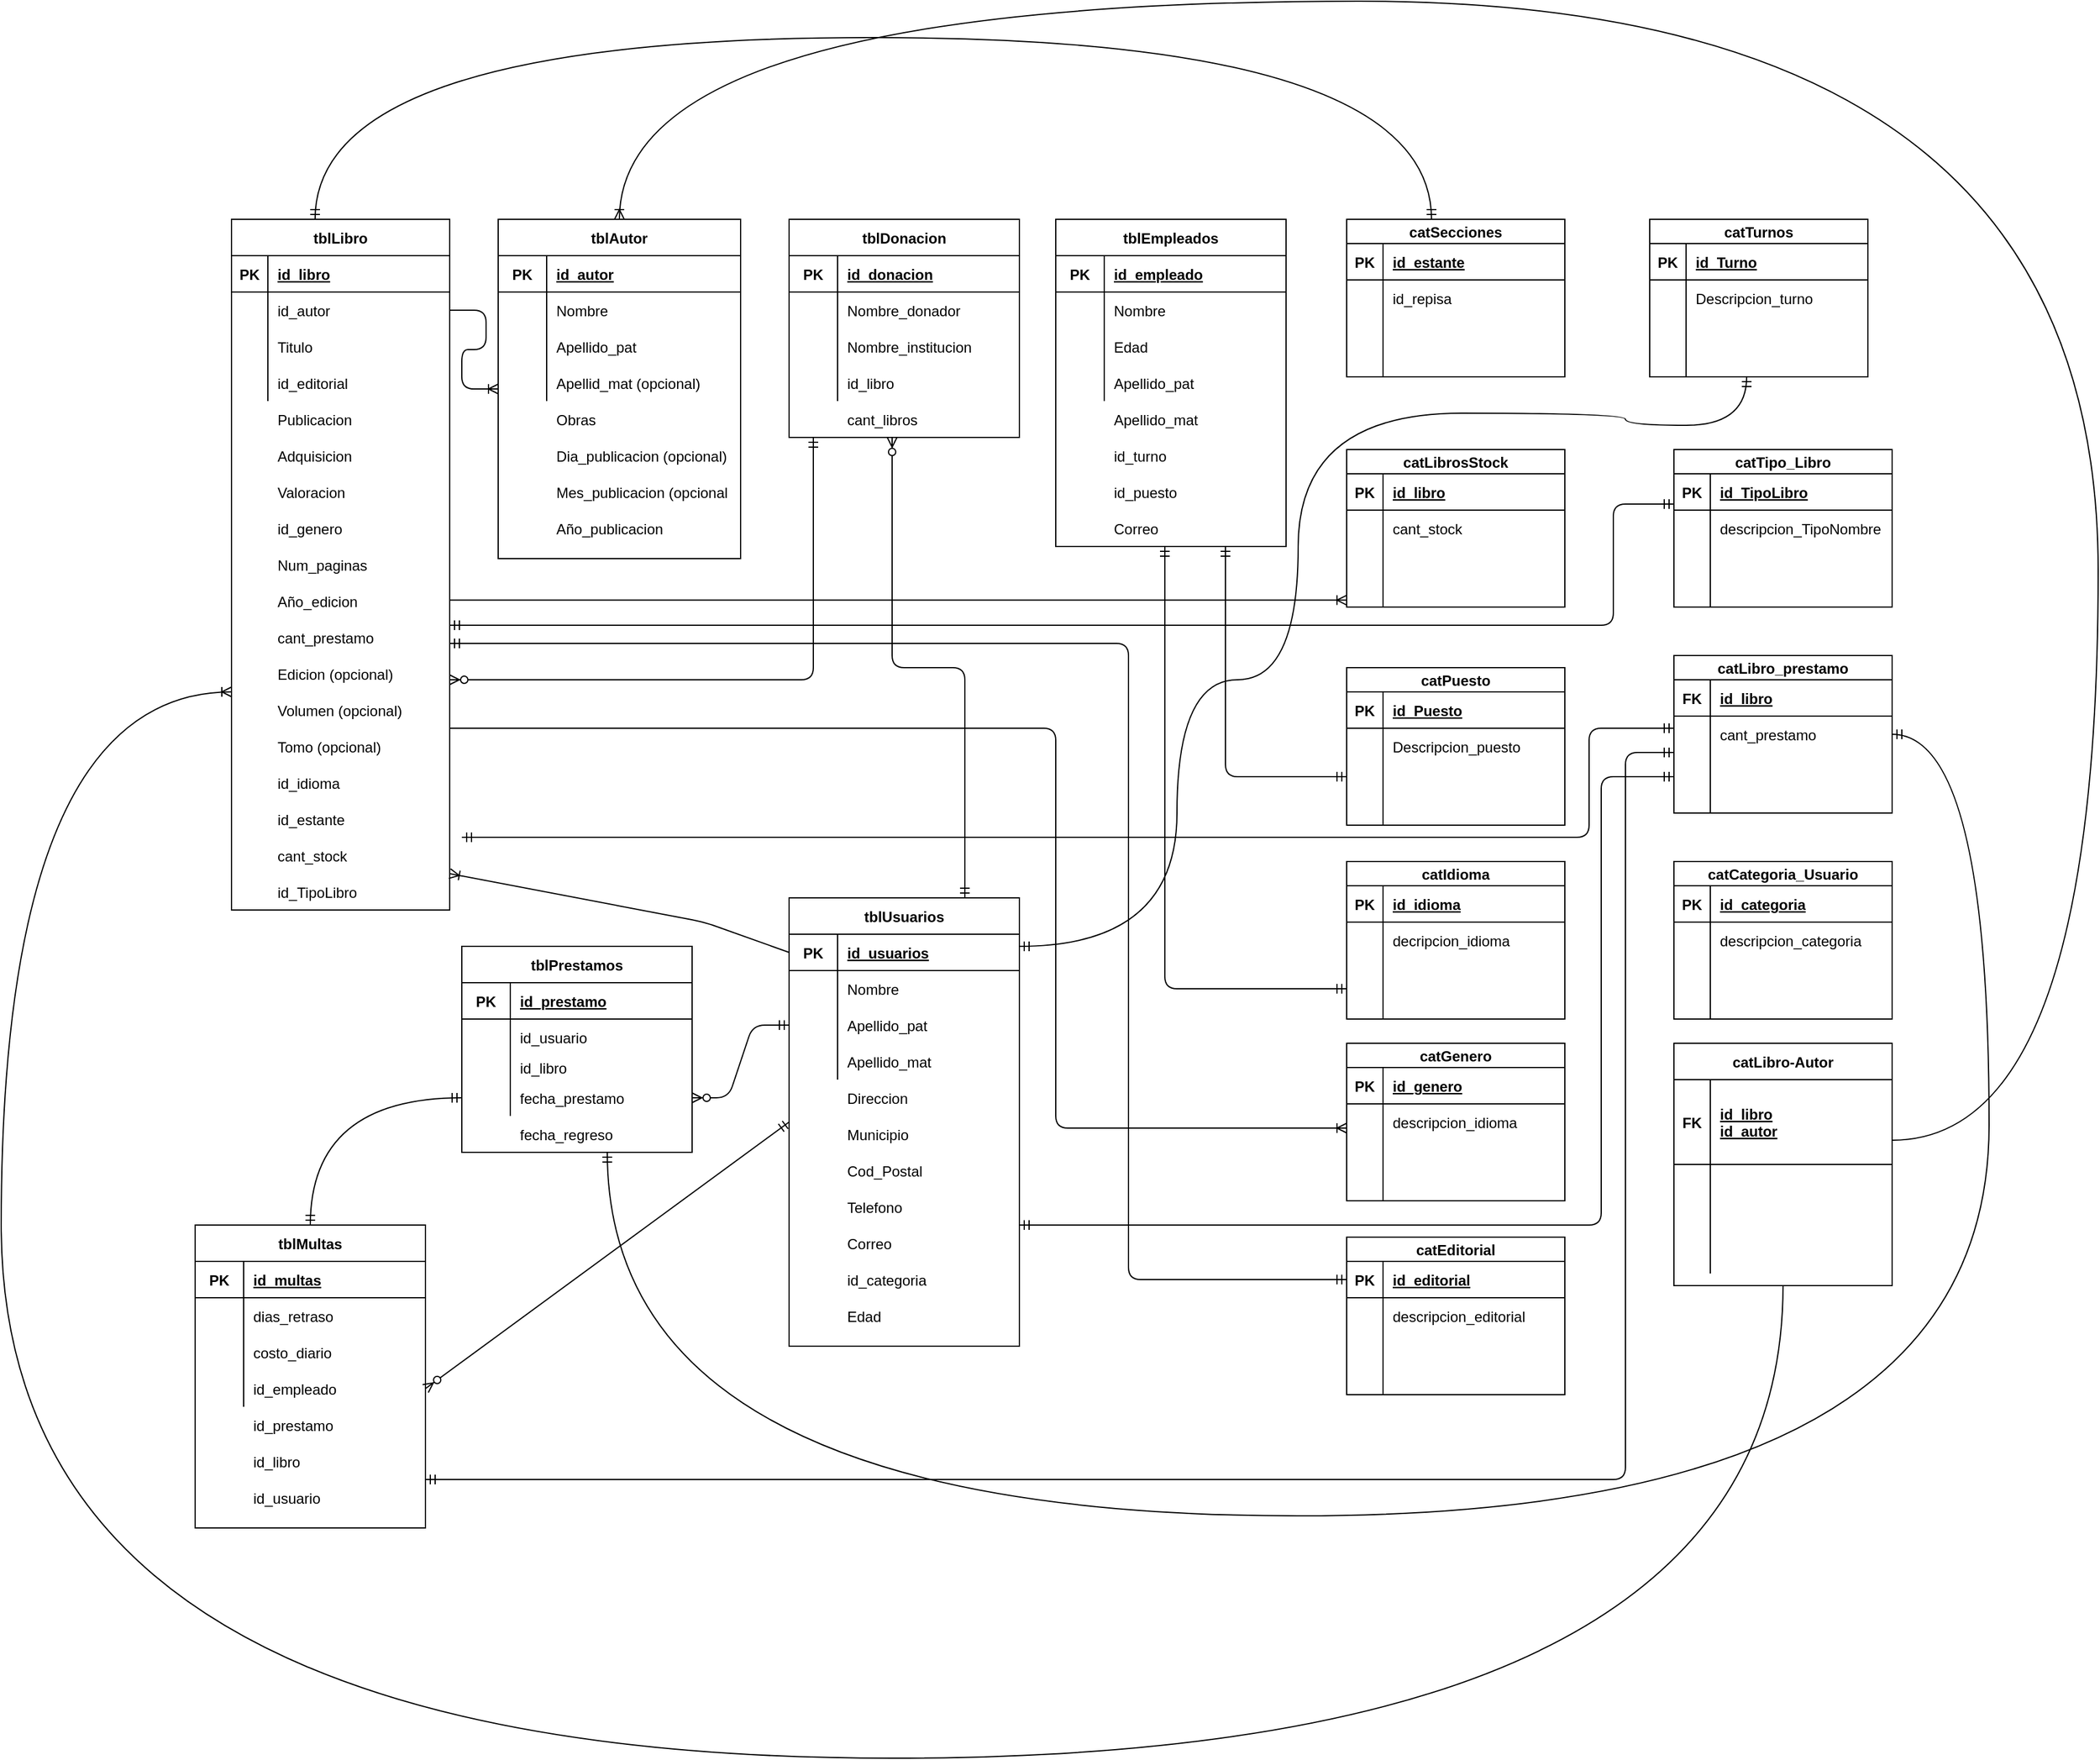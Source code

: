 <mxfile version="14.6.6" type="device"><diagram id="ZKKz2N2zAErqfMXCh2XD" name="Page-1"><mxGraphModel dx="3480" dy="3157" grid="1" gridSize="10" guides="1" tooltips="1" connect="1" arrows="1" fold="1" page="1" pageScale="1" pageWidth="1654" pageHeight="2336" math="0" shadow="0"><root><mxCell id="0"/><mxCell id="1" parent="0"/><mxCell id="7ZSL-aOEvdpLBKilYclp-1" value="tblLibro" style="shape=table;startSize=30;container=1;collapsible=1;childLayout=tableLayout;fixedRows=1;rowLines=0;fontStyle=1;align=center;resizeLast=1;" parent="1" vertex="1"><mxGeometry x="40" y="40" width="180" height="570" as="geometry"/></mxCell><mxCell id="7ZSL-aOEvdpLBKilYclp-2" value="" style="shape=partialRectangle;collapsible=0;dropTarget=0;pointerEvents=0;fillColor=none;top=0;left=0;bottom=1;right=0;points=[[0,0.5],[1,0.5]];portConstraint=eastwest;" parent="7ZSL-aOEvdpLBKilYclp-1" vertex="1"><mxGeometry y="30" width="180" height="30" as="geometry"/></mxCell><mxCell id="7ZSL-aOEvdpLBKilYclp-3" value="PK" style="shape=partialRectangle;connectable=0;fillColor=none;top=0;left=0;bottom=0;right=0;fontStyle=1;overflow=hidden;" parent="7ZSL-aOEvdpLBKilYclp-2" vertex="1"><mxGeometry width="30" height="30" as="geometry"/></mxCell><mxCell id="7ZSL-aOEvdpLBKilYclp-4" value="id_libro" style="shape=partialRectangle;connectable=0;fillColor=none;top=0;left=0;bottom=0;right=0;align=left;spacingLeft=6;fontStyle=5;overflow=hidden;" parent="7ZSL-aOEvdpLBKilYclp-2" vertex="1"><mxGeometry x="30" width="150" height="30" as="geometry"/></mxCell><mxCell id="7ZSL-aOEvdpLBKilYclp-5" value="" style="shape=partialRectangle;collapsible=0;dropTarget=0;pointerEvents=0;fillColor=none;top=0;left=0;bottom=0;right=0;points=[[0,0.5],[1,0.5]];portConstraint=eastwest;" parent="7ZSL-aOEvdpLBKilYclp-1" vertex="1"><mxGeometry y="60" width="180" height="30" as="geometry"/></mxCell><mxCell id="7ZSL-aOEvdpLBKilYclp-6" value="" style="shape=partialRectangle;connectable=0;fillColor=none;top=0;left=0;bottom=0;right=0;editable=1;overflow=hidden;" parent="7ZSL-aOEvdpLBKilYclp-5" vertex="1"><mxGeometry width="30" height="30" as="geometry"/></mxCell><mxCell id="7ZSL-aOEvdpLBKilYclp-7" value="id_autor" style="shape=partialRectangle;connectable=0;fillColor=none;top=0;left=0;bottom=0;right=0;align=left;spacingLeft=6;overflow=hidden;" parent="7ZSL-aOEvdpLBKilYclp-5" vertex="1"><mxGeometry x="30" width="150" height="30" as="geometry"/></mxCell><mxCell id="7ZSL-aOEvdpLBKilYclp-8" value="" style="shape=partialRectangle;collapsible=0;dropTarget=0;pointerEvents=0;fillColor=none;top=0;left=0;bottom=0;right=0;points=[[0,0.5],[1,0.5]];portConstraint=eastwest;" parent="7ZSL-aOEvdpLBKilYclp-1" vertex="1"><mxGeometry y="90" width="180" height="30" as="geometry"/></mxCell><mxCell id="7ZSL-aOEvdpLBKilYclp-9" value="" style="shape=partialRectangle;connectable=0;fillColor=none;top=0;left=0;bottom=0;right=0;editable=1;overflow=hidden;" parent="7ZSL-aOEvdpLBKilYclp-8" vertex="1"><mxGeometry width="30" height="30" as="geometry"/></mxCell><mxCell id="7ZSL-aOEvdpLBKilYclp-10" value="Titulo" style="shape=partialRectangle;connectable=0;fillColor=none;top=0;left=0;bottom=0;right=0;align=left;spacingLeft=6;overflow=hidden;" parent="7ZSL-aOEvdpLBKilYclp-8" vertex="1"><mxGeometry x="30" width="150" height="30" as="geometry"/></mxCell><mxCell id="7ZSL-aOEvdpLBKilYclp-11" value="" style="shape=partialRectangle;collapsible=0;dropTarget=0;pointerEvents=0;fillColor=none;top=0;left=0;bottom=0;right=0;points=[[0,0.5],[1,0.5]];portConstraint=eastwest;" parent="7ZSL-aOEvdpLBKilYclp-1" vertex="1"><mxGeometry y="120" width="180" height="30" as="geometry"/></mxCell><mxCell id="7ZSL-aOEvdpLBKilYclp-12" value="" style="shape=partialRectangle;connectable=0;fillColor=none;top=0;left=0;bottom=0;right=0;editable=1;overflow=hidden;" parent="7ZSL-aOEvdpLBKilYclp-11" vertex="1"><mxGeometry width="30" height="30" as="geometry"/></mxCell><mxCell id="7ZSL-aOEvdpLBKilYclp-13" value="id_editorial" style="shape=partialRectangle;connectable=0;fillColor=none;top=0;left=0;bottom=0;right=0;align=left;spacingLeft=6;overflow=hidden;" parent="7ZSL-aOEvdpLBKilYclp-11" vertex="1"><mxGeometry x="30" width="150" height="30" as="geometry"/></mxCell><mxCell id="7ZSL-aOEvdpLBKilYclp-14" value="Publicacion" style="shape=partialRectangle;connectable=0;fillColor=none;top=0;left=0;bottom=0;right=0;align=left;spacingLeft=6;overflow=hidden;" parent="1" vertex="1"><mxGeometry x="70" y="190" width="150" height="30" as="geometry"/></mxCell><mxCell id="7ZSL-aOEvdpLBKilYclp-15" value="Adquisicion" style="shape=partialRectangle;connectable=0;fillColor=none;top=0;left=0;bottom=0;right=0;align=left;spacingLeft=6;overflow=hidden;" parent="1" vertex="1"><mxGeometry x="70" y="220" width="150" height="30" as="geometry"/></mxCell><mxCell id="7ZSL-aOEvdpLBKilYclp-16" value="Valoracion" style="shape=partialRectangle;connectable=0;fillColor=none;top=0;left=0;bottom=0;right=0;align=left;spacingLeft=6;overflow=hidden;" parent="1" vertex="1"><mxGeometry x="70" y="250" width="150" height="30" as="geometry"/></mxCell><mxCell id="7ZSL-aOEvdpLBKilYclp-17" value="id_genero" style="shape=partialRectangle;connectable=0;fillColor=none;top=0;left=0;bottom=0;right=0;align=left;spacingLeft=6;overflow=hidden;" parent="1" vertex="1"><mxGeometry x="70" y="280" width="150" height="30" as="geometry"/></mxCell><mxCell id="7ZSL-aOEvdpLBKilYclp-18" value="Num_paginas" style="shape=partialRectangle;connectable=0;fillColor=none;top=0;left=0;bottom=0;right=0;align=left;spacingLeft=6;overflow=hidden;" parent="1" vertex="1"><mxGeometry x="70" y="310" width="150" height="30" as="geometry"/></mxCell><mxCell id="7ZSL-aOEvdpLBKilYclp-19" value="Año_edicion" style="shape=partialRectangle;connectable=0;fillColor=none;top=0;left=0;bottom=0;right=0;align=left;spacingLeft=6;overflow=hidden;" parent="1" vertex="1"><mxGeometry x="70" y="340" width="150" height="30" as="geometry"/></mxCell><mxCell id="7ZSL-aOEvdpLBKilYclp-20" value="Edicion (opcional)" style="shape=partialRectangle;connectable=0;fillColor=none;top=0;left=0;bottom=0;right=0;align=left;spacingLeft=6;overflow=hidden;" parent="1" vertex="1"><mxGeometry x="70" y="400" width="150" height="30" as="geometry"/></mxCell><mxCell id="7ZSL-aOEvdpLBKilYclp-21" value="cant_prestamo" style="shape=partialRectangle;connectable=0;fillColor=none;top=0;left=0;bottom=0;right=0;align=left;spacingLeft=6;overflow=hidden;" parent="1" vertex="1"><mxGeometry x="70" y="370" width="150" height="30" as="geometry"/></mxCell><mxCell id="7ZSL-aOEvdpLBKilYclp-22" value="Volumen (opcional)" style="shape=partialRectangle;connectable=0;fillColor=none;top=0;left=0;bottom=0;right=0;align=left;spacingLeft=6;overflow=hidden;" parent="1" vertex="1"><mxGeometry x="70" y="430" width="150" height="30" as="geometry"/></mxCell><mxCell id="7ZSL-aOEvdpLBKilYclp-23" value="Tomo (opcional)" style="shape=partialRectangle;connectable=0;fillColor=none;top=0;left=0;bottom=0;right=0;align=left;spacingLeft=6;overflow=hidden;" parent="1" vertex="1"><mxGeometry x="70" y="460" width="150" height="30" as="geometry"/></mxCell><mxCell id="7ZSL-aOEvdpLBKilYclp-24" value="id_idioma" style="shape=partialRectangle;connectable=0;fillColor=none;top=0;left=0;bottom=0;right=0;align=left;spacingLeft=6;overflow=hidden;" parent="1" vertex="1"><mxGeometry x="70" y="490" width="150" height="30" as="geometry"/></mxCell><mxCell id="WH0dcsn3m9dpN34lgmQ0-1" value="tblAutor" style="shape=table;startSize=30;container=1;collapsible=1;childLayout=tableLayout;fixedRows=1;rowLines=0;fontStyle=1;align=center;resizeLast=1;" parent="1" vertex="1"><mxGeometry x="260" y="40" width="200" height="280" as="geometry"/></mxCell><mxCell id="WH0dcsn3m9dpN34lgmQ0-2" value="" style="shape=partialRectangle;collapsible=0;dropTarget=0;pointerEvents=0;fillColor=none;top=0;left=0;bottom=1;right=0;points=[[0,0.5],[1,0.5]];portConstraint=eastwest;" parent="WH0dcsn3m9dpN34lgmQ0-1" vertex="1"><mxGeometry y="30" width="200" height="30" as="geometry"/></mxCell><mxCell id="WH0dcsn3m9dpN34lgmQ0-3" value="PK" style="shape=partialRectangle;connectable=0;fillColor=none;top=0;left=0;bottom=0;right=0;fontStyle=1;overflow=hidden;" parent="WH0dcsn3m9dpN34lgmQ0-2" vertex="1"><mxGeometry width="40" height="30" as="geometry"/></mxCell><mxCell id="WH0dcsn3m9dpN34lgmQ0-4" value="id_autor" style="shape=partialRectangle;connectable=0;fillColor=none;top=0;left=0;bottom=0;right=0;align=left;spacingLeft=6;fontStyle=5;overflow=hidden;" parent="WH0dcsn3m9dpN34lgmQ0-2" vertex="1"><mxGeometry x="40" width="160" height="30" as="geometry"/></mxCell><mxCell id="WH0dcsn3m9dpN34lgmQ0-5" value="" style="shape=partialRectangle;collapsible=0;dropTarget=0;pointerEvents=0;fillColor=none;top=0;left=0;bottom=0;right=0;points=[[0,0.5],[1,0.5]];portConstraint=eastwest;" parent="WH0dcsn3m9dpN34lgmQ0-1" vertex="1"><mxGeometry y="60" width="200" height="30" as="geometry"/></mxCell><mxCell id="WH0dcsn3m9dpN34lgmQ0-6" value="" style="shape=partialRectangle;connectable=0;fillColor=none;top=0;left=0;bottom=0;right=0;editable=1;overflow=hidden;" parent="WH0dcsn3m9dpN34lgmQ0-5" vertex="1"><mxGeometry width="40" height="30" as="geometry"/></mxCell><mxCell id="WH0dcsn3m9dpN34lgmQ0-7" value="Nombre" style="shape=partialRectangle;connectable=0;fillColor=none;top=0;left=0;bottom=0;right=0;align=left;spacingLeft=6;overflow=hidden;" parent="WH0dcsn3m9dpN34lgmQ0-5" vertex="1"><mxGeometry x="40" width="160" height="30" as="geometry"/></mxCell><mxCell id="WH0dcsn3m9dpN34lgmQ0-8" value="" style="shape=partialRectangle;collapsible=0;dropTarget=0;pointerEvents=0;fillColor=none;top=0;left=0;bottom=0;right=0;points=[[0,0.5],[1,0.5]];portConstraint=eastwest;" parent="WH0dcsn3m9dpN34lgmQ0-1" vertex="1"><mxGeometry y="90" width="200" height="30" as="geometry"/></mxCell><mxCell id="WH0dcsn3m9dpN34lgmQ0-9" value="" style="shape=partialRectangle;connectable=0;fillColor=none;top=0;left=0;bottom=0;right=0;editable=1;overflow=hidden;" parent="WH0dcsn3m9dpN34lgmQ0-8" vertex="1"><mxGeometry width="40" height="30" as="geometry"/></mxCell><mxCell id="WH0dcsn3m9dpN34lgmQ0-10" value="Apellido_pat" style="shape=partialRectangle;connectable=0;fillColor=none;top=0;left=0;bottom=0;right=0;align=left;spacingLeft=6;overflow=hidden;" parent="WH0dcsn3m9dpN34lgmQ0-8" vertex="1"><mxGeometry x="40" width="160" height="30" as="geometry"/></mxCell><mxCell id="WH0dcsn3m9dpN34lgmQ0-11" value="" style="shape=partialRectangle;collapsible=0;dropTarget=0;pointerEvents=0;fillColor=none;top=0;left=0;bottom=0;right=0;points=[[0,0.5],[1,0.5]];portConstraint=eastwest;" parent="WH0dcsn3m9dpN34lgmQ0-1" vertex="1"><mxGeometry y="120" width="200" height="30" as="geometry"/></mxCell><mxCell id="WH0dcsn3m9dpN34lgmQ0-12" value="" style="shape=partialRectangle;connectable=0;fillColor=none;top=0;left=0;bottom=0;right=0;editable=1;overflow=hidden;" parent="WH0dcsn3m9dpN34lgmQ0-11" vertex="1"><mxGeometry width="40" height="30" as="geometry"/></mxCell><mxCell id="WH0dcsn3m9dpN34lgmQ0-13" value="Apellid_mat (opcional)" style="shape=partialRectangle;connectable=0;fillColor=none;top=0;left=0;bottom=0;right=0;align=left;spacingLeft=6;overflow=hidden;" parent="WH0dcsn3m9dpN34lgmQ0-11" vertex="1"><mxGeometry x="40" width="160" height="30" as="geometry"/></mxCell><mxCell id="WH0dcsn3m9dpN34lgmQ0-14" value="Obras" style="shape=partialRectangle;connectable=0;fillColor=none;top=0;left=0;bottom=0;right=0;align=left;spacingLeft=6;overflow=hidden;" parent="1" vertex="1"><mxGeometry x="300" y="190" width="150" height="30" as="geometry"/></mxCell><mxCell id="WH0dcsn3m9dpN34lgmQ0-15" value="Direccion" style="shape=partialRectangle;connectable=0;fillColor=none;top=0;left=0;bottom=0;right=0;align=left;spacingLeft=6;overflow=hidden;" parent="1" vertex="1"><mxGeometry x="540" y="750" width="150" height="30" as="geometry"/></mxCell><mxCell id="WH0dcsn3m9dpN34lgmQ0-16" value="fecha_regreso" style="shape=partialRectangle;connectable=0;fillColor=none;top=0;left=0;bottom=0;right=0;align=left;spacingLeft=6;overflow=hidden;" parent="1" vertex="1"><mxGeometry x="270" y="780" width="150" height="30" as="geometry"/></mxCell><mxCell id="WH0dcsn3m9dpN34lgmQ0-17" value="id_usuario" style="shape=partialRectangle;connectable=0;fillColor=none;top=0;left=0;bottom=0;right=0;align=left;spacingLeft=6;overflow=hidden;" parent="1" vertex="1"><mxGeometry x="50" y="1080" width="150" height="30" as="geometry"/></mxCell><mxCell id="WH0dcsn3m9dpN34lgmQ0-18" value="Año_publicacion" style="shape=partialRectangle;connectable=0;fillColor=none;top=0;left=0;bottom=0;right=0;align=left;spacingLeft=6;overflow=hidden;" parent="1" vertex="1"><mxGeometry x="300" y="280" width="150" height="30" as="geometry"/></mxCell><mxCell id="WH0dcsn3m9dpN34lgmQ0-19" value="Mes_publicacion (opcional)" style="shape=partialRectangle;connectable=0;fillColor=none;top=0;left=0;bottom=0;right=0;align=left;spacingLeft=6;overflow=hidden;" parent="1" vertex="1"><mxGeometry x="300" y="250" width="150" height="30" as="geometry"/></mxCell><mxCell id="WH0dcsn3m9dpN34lgmQ0-20" value="Dia_publicacion (opcional)" style="shape=partialRectangle;connectable=0;fillColor=none;top=0;left=0;bottom=0;right=0;align=left;spacingLeft=6;overflow=hidden;" parent="1" vertex="1"><mxGeometry x="300" y="220" width="150" height="30" as="geometry"/></mxCell><mxCell id="WH0dcsn3m9dpN34lgmQ0-22" value="tblDonacion" style="shape=table;startSize=30;container=1;collapsible=1;childLayout=tableLayout;fixedRows=1;rowLines=0;fontStyle=1;align=center;resizeLast=1;" parent="1" vertex="1"><mxGeometry x="500" y="40" width="190" height="180" as="geometry"/></mxCell><mxCell id="WH0dcsn3m9dpN34lgmQ0-23" value="" style="shape=partialRectangle;collapsible=0;dropTarget=0;pointerEvents=0;fillColor=none;top=0;left=0;bottom=1;right=0;points=[[0,0.5],[1,0.5]];portConstraint=eastwest;" parent="WH0dcsn3m9dpN34lgmQ0-22" vertex="1"><mxGeometry y="30" width="190" height="30" as="geometry"/></mxCell><mxCell id="WH0dcsn3m9dpN34lgmQ0-24" value="PK" style="shape=partialRectangle;connectable=0;fillColor=none;top=0;left=0;bottom=0;right=0;fontStyle=1;overflow=hidden;" parent="WH0dcsn3m9dpN34lgmQ0-23" vertex="1"><mxGeometry width="40" height="30" as="geometry"/></mxCell><mxCell id="WH0dcsn3m9dpN34lgmQ0-25" value="id_donacion" style="shape=partialRectangle;connectable=0;fillColor=none;top=0;left=0;bottom=0;right=0;align=left;spacingLeft=6;fontStyle=5;overflow=hidden;" parent="WH0dcsn3m9dpN34lgmQ0-23" vertex="1"><mxGeometry x="40" width="150" height="30" as="geometry"/></mxCell><mxCell id="WH0dcsn3m9dpN34lgmQ0-26" value="" style="shape=partialRectangle;collapsible=0;dropTarget=0;pointerEvents=0;fillColor=none;top=0;left=0;bottom=0;right=0;points=[[0,0.5],[1,0.5]];portConstraint=eastwest;" parent="WH0dcsn3m9dpN34lgmQ0-22" vertex="1"><mxGeometry y="60" width="190" height="30" as="geometry"/></mxCell><mxCell id="WH0dcsn3m9dpN34lgmQ0-27" value="" style="shape=partialRectangle;connectable=0;fillColor=none;top=0;left=0;bottom=0;right=0;editable=1;overflow=hidden;" parent="WH0dcsn3m9dpN34lgmQ0-26" vertex="1"><mxGeometry width="40" height="30" as="geometry"/></mxCell><mxCell id="WH0dcsn3m9dpN34lgmQ0-28" value="Nombre_donador" style="shape=partialRectangle;connectable=0;fillColor=none;top=0;left=0;bottom=0;right=0;align=left;spacingLeft=6;overflow=hidden;" parent="WH0dcsn3m9dpN34lgmQ0-26" vertex="1"><mxGeometry x="40" width="150" height="30" as="geometry"/></mxCell><mxCell id="WH0dcsn3m9dpN34lgmQ0-29" value="" style="shape=partialRectangle;collapsible=0;dropTarget=0;pointerEvents=0;fillColor=none;top=0;left=0;bottom=0;right=0;points=[[0,0.5],[1,0.5]];portConstraint=eastwest;" parent="WH0dcsn3m9dpN34lgmQ0-22" vertex="1"><mxGeometry y="90" width="190" height="30" as="geometry"/></mxCell><mxCell id="WH0dcsn3m9dpN34lgmQ0-30" value="" style="shape=partialRectangle;connectable=0;fillColor=none;top=0;left=0;bottom=0;right=0;editable=1;overflow=hidden;" parent="WH0dcsn3m9dpN34lgmQ0-29" vertex="1"><mxGeometry width="40" height="30" as="geometry"/></mxCell><mxCell id="WH0dcsn3m9dpN34lgmQ0-31" value="Nombre_institucion" style="shape=partialRectangle;connectable=0;fillColor=none;top=0;left=0;bottom=0;right=0;align=left;spacingLeft=6;overflow=hidden;" parent="WH0dcsn3m9dpN34lgmQ0-29" vertex="1"><mxGeometry x="40" width="150" height="30" as="geometry"/></mxCell><mxCell id="WH0dcsn3m9dpN34lgmQ0-32" value="" style="shape=partialRectangle;collapsible=0;dropTarget=0;pointerEvents=0;fillColor=none;top=0;left=0;bottom=0;right=0;points=[[0,0.5],[1,0.5]];portConstraint=eastwest;" parent="WH0dcsn3m9dpN34lgmQ0-22" vertex="1"><mxGeometry y="120" width="190" height="30" as="geometry"/></mxCell><mxCell id="WH0dcsn3m9dpN34lgmQ0-33" value="" style="shape=partialRectangle;connectable=0;fillColor=none;top=0;left=0;bottom=0;right=0;editable=1;overflow=hidden;" parent="WH0dcsn3m9dpN34lgmQ0-32" vertex="1"><mxGeometry width="40" height="30" as="geometry"/></mxCell><mxCell id="WH0dcsn3m9dpN34lgmQ0-34" value="id_libro" style="shape=partialRectangle;connectable=0;fillColor=none;top=0;left=0;bottom=0;right=0;align=left;spacingLeft=6;overflow=hidden;" parent="WH0dcsn3m9dpN34lgmQ0-32" vertex="1"><mxGeometry x="40" width="150" height="30" as="geometry"/></mxCell><mxCell id="WH0dcsn3m9dpN34lgmQ0-38" value="cant_libros" style="shape=partialRectangle;connectable=0;fillColor=none;top=0;left=0;bottom=0;right=0;align=left;spacingLeft=6;overflow=hidden;" parent="1" vertex="1"><mxGeometry x="540" y="190" width="150" height="30" as="geometry"/></mxCell><mxCell id="WH0dcsn3m9dpN34lgmQ0-39" value="tblMultas" style="shape=table;startSize=30;container=1;collapsible=1;childLayout=tableLayout;fixedRows=1;rowLines=0;fontStyle=1;align=center;resizeLast=1;" parent="1" vertex="1"><mxGeometry x="10" y="870" width="190" height="250" as="geometry"/></mxCell><mxCell id="WH0dcsn3m9dpN34lgmQ0-40" value="" style="shape=partialRectangle;collapsible=0;dropTarget=0;pointerEvents=0;fillColor=none;top=0;left=0;bottom=1;right=0;points=[[0,0.5],[1,0.5]];portConstraint=eastwest;" parent="WH0dcsn3m9dpN34lgmQ0-39" vertex="1"><mxGeometry y="30" width="190" height="30" as="geometry"/></mxCell><mxCell id="WH0dcsn3m9dpN34lgmQ0-41" value="PK" style="shape=partialRectangle;connectable=0;fillColor=none;top=0;left=0;bottom=0;right=0;fontStyle=1;overflow=hidden;" parent="WH0dcsn3m9dpN34lgmQ0-40" vertex="1"><mxGeometry width="40" height="30" as="geometry"/></mxCell><mxCell id="WH0dcsn3m9dpN34lgmQ0-42" value="id_multas" style="shape=partialRectangle;connectable=0;fillColor=none;top=0;left=0;bottom=0;right=0;align=left;spacingLeft=6;fontStyle=5;overflow=hidden;" parent="WH0dcsn3m9dpN34lgmQ0-40" vertex="1"><mxGeometry x="40" width="150" height="30" as="geometry"/></mxCell><mxCell id="WH0dcsn3m9dpN34lgmQ0-43" value="" style="shape=partialRectangle;collapsible=0;dropTarget=0;pointerEvents=0;fillColor=none;top=0;left=0;bottom=0;right=0;points=[[0,0.5],[1,0.5]];portConstraint=eastwest;" parent="WH0dcsn3m9dpN34lgmQ0-39" vertex="1"><mxGeometry y="60" width="190" height="30" as="geometry"/></mxCell><mxCell id="WH0dcsn3m9dpN34lgmQ0-44" value="" style="shape=partialRectangle;connectable=0;fillColor=none;top=0;left=0;bottom=0;right=0;editable=1;overflow=hidden;" parent="WH0dcsn3m9dpN34lgmQ0-43" vertex="1"><mxGeometry width="40" height="30" as="geometry"/></mxCell><mxCell id="WH0dcsn3m9dpN34lgmQ0-45" value="dias_retraso" style="shape=partialRectangle;connectable=0;fillColor=none;top=0;left=0;bottom=0;right=0;align=left;spacingLeft=6;overflow=hidden;" parent="WH0dcsn3m9dpN34lgmQ0-43" vertex="1"><mxGeometry x="40" width="150" height="30" as="geometry"/></mxCell><mxCell id="WH0dcsn3m9dpN34lgmQ0-46" value="" style="shape=partialRectangle;collapsible=0;dropTarget=0;pointerEvents=0;fillColor=none;top=0;left=0;bottom=0;right=0;points=[[0,0.5],[1,0.5]];portConstraint=eastwest;" parent="WH0dcsn3m9dpN34lgmQ0-39" vertex="1"><mxGeometry y="90" width="190" height="30" as="geometry"/></mxCell><mxCell id="WH0dcsn3m9dpN34lgmQ0-47" value="" style="shape=partialRectangle;connectable=0;fillColor=none;top=0;left=0;bottom=0;right=0;editable=1;overflow=hidden;" parent="WH0dcsn3m9dpN34lgmQ0-46" vertex="1"><mxGeometry width="40" height="30" as="geometry"/></mxCell><mxCell id="WH0dcsn3m9dpN34lgmQ0-48" value="costo_diario" style="shape=partialRectangle;connectable=0;fillColor=none;top=0;left=0;bottom=0;right=0;align=left;spacingLeft=6;overflow=hidden;" parent="WH0dcsn3m9dpN34lgmQ0-46" vertex="1"><mxGeometry x="40" width="150" height="30" as="geometry"/></mxCell><mxCell id="WH0dcsn3m9dpN34lgmQ0-49" value="" style="shape=partialRectangle;collapsible=0;dropTarget=0;pointerEvents=0;fillColor=none;top=0;left=0;bottom=0;right=0;points=[[0,0.5],[1,0.5]];portConstraint=eastwest;" parent="WH0dcsn3m9dpN34lgmQ0-39" vertex="1"><mxGeometry y="120" width="190" height="30" as="geometry"/></mxCell><mxCell id="WH0dcsn3m9dpN34lgmQ0-50" value="" style="shape=partialRectangle;connectable=0;fillColor=none;top=0;left=0;bottom=0;right=0;editable=1;overflow=hidden;" parent="WH0dcsn3m9dpN34lgmQ0-49" vertex="1"><mxGeometry width="40" height="30" as="geometry"/></mxCell><mxCell id="WH0dcsn3m9dpN34lgmQ0-51" value="id_empleado" style="shape=partialRectangle;connectable=0;fillColor=none;top=0;left=0;bottom=0;right=0;align=left;spacingLeft=6;overflow=hidden;" parent="WH0dcsn3m9dpN34lgmQ0-49" vertex="1"><mxGeometry x="40" width="150" height="30" as="geometry"/></mxCell><mxCell id="WH0dcsn3m9dpN34lgmQ0-52" value="id_libro" style="shape=partialRectangle;connectable=0;fillColor=none;top=0;left=0;bottom=0;right=0;align=left;spacingLeft=6;overflow=hidden;" parent="1" vertex="1"><mxGeometry x="50" y="1050" width="150" height="30" as="geometry"/></mxCell><mxCell id="WH0dcsn3m9dpN34lgmQ0-53" value="tblPrestamos" style="shape=table;startSize=30;container=1;collapsible=1;childLayout=tableLayout;fixedRows=1;rowLines=0;fontStyle=1;align=center;resizeLast=1;" parent="1" vertex="1"><mxGeometry x="230" y="640" width="190" height="170" as="geometry"/></mxCell><mxCell id="WH0dcsn3m9dpN34lgmQ0-54" value="" style="shape=partialRectangle;collapsible=0;dropTarget=0;pointerEvents=0;fillColor=none;top=0;left=0;bottom=1;right=0;points=[[0,0.5],[1,0.5]];portConstraint=eastwest;" parent="WH0dcsn3m9dpN34lgmQ0-53" vertex="1"><mxGeometry y="30" width="190" height="30" as="geometry"/></mxCell><mxCell id="WH0dcsn3m9dpN34lgmQ0-55" value="PK" style="shape=partialRectangle;connectable=0;fillColor=none;top=0;left=0;bottom=0;right=0;fontStyle=1;overflow=hidden;" parent="WH0dcsn3m9dpN34lgmQ0-54" vertex="1"><mxGeometry width="40" height="30" as="geometry"/></mxCell><mxCell id="WH0dcsn3m9dpN34lgmQ0-56" value="id_prestamo" style="shape=partialRectangle;connectable=0;fillColor=none;top=0;left=0;bottom=0;right=0;align=left;spacingLeft=6;fontStyle=5;overflow=hidden;" parent="WH0dcsn3m9dpN34lgmQ0-54" vertex="1"><mxGeometry x="40" width="150" height="30" as="geometry"/></mxCell><mxCell id="WH0dcsn3m9dpN34lgmQ0-57" value="" style="shape=partialRectangle;collapsible=0;dropTarget=0;pointerEvents=0;fillColor=none;top=0;left=0;bottom=0;right=0;points=[[0,0.5],[1,0.5]];portConstraint=eastwest;" parent="WH0dcsn3m9dpN34lgmQ0-53" vertex="1"><mxGeometry y="60" width="190" height="30" as="geometry"/></mxCell><mxCell id="WH0dcsn3m9dpN34lgmQ0-58" value="" style="shape=partialRectangle;connectable=0;fillColor=none;top=0;left=0;bottom=0;right=0;editable=1;overflow=hidden;" parent="WH0dcsn3m9dpN34lgmQ0-57" vertex="1"><mxGeometry width="40" height="30" as="geometry"/></mxCell><mxCell id="WH0dcsn3m9dpN34lgmQ0-59" value="id_usuario" style="shape=partialRectangle;connectable=0;fillColor=none;top=0;left=0;bottom=0;right=0;align=left;spacingLeft=6;overflow=hidden;" parent="WH0dcsn3m9dpN34lgmQ0-57" vertex="1"><mxGeometry x="40" width="150" height="30" as="geometry"/></mxCell><mxCell id="WH0dcsn3m9dpN34lgmQ0-60" value="" style="shape=partialRectangle;collapsible=0;dropTarget=0;pointerEvents=0;fillColor=none;top=0;left=0;bottom=0;right=0;points=[[0,0.5],[1,0.5]];portConstraint=eastwest;" parent="WH0dcsn3m9dpN34lgmQ0-53" vertex="1"><mxGeometry y="90" width="190" height="20" as="geometry"/></mxCell><mxCell id="WH0dcsn3m9dpN34lgmQ0-61" value="" style="shape=partialRectangle;connectable=0;fillColor=none;top=0;left=0;bottom=0;right=0;editable=1;overflow=hidden;" parent="WH0dcsn3m9dpN34lgmQ0-60" vertex="1"><mxGeometry width="40" height="20" as="geometry"/></mxCell><mxCell id="WH0dcsn3m9dpN34lgmQ0-62" value="id_libro" style="shape=partialRectangle;connectable=0;fillColor=none;top=0;left=0;bottom=0;right=0;align=left;spacingLeft=6;overflow=hidden;" parent="WH0dcsn3m9dpN34lgmQ0-60" vertex="1"><mxGeometry x="40" width="150" height="20" as="geometry"/></mxCell><mxCell id="WH0dcsn3m9dpN34lgmQ0-63" value="" style="shape=partialRectangle;collapsible=0;dropTarget=0;pointerEvents=0;fillColor=none;top=0;left=0;bottom=0;right=0;points=[[0,0.5],[1,0.5]];portConstraint=eastwest;" parent="WH0dcsn3m9dpN34lgmQ0-53" vertex="1"><mxGeometry y="110" width="190" height="30" as="geometry"/></mxCell><mxCell id="WH0dcsn3m9dpN34lgmQ0-64" value="" style="shape=partialRectangle;connectable=0;fillColor=none;top=0;left=0;bottom=0;right=0;editable=1;overflow=hidden;" parent="WH0dcsn3m9dpN34lgmQ0-63" vertex="1"><mxGeometry width="40" height="30" as="geometry"/></mxCell><mxCell id="WH0dcsn3m9dpN34lgmQ0-65" value="fecha_prestamo" style="shape=partialRectangle;connectable=0;fillColor=none;top=0;left=0;bottom=0;right=0;align=left;spacingLeft=6;overflow=hidden;" parent="WH0dcsn3m9dpN34lgmQ0-63" vertex="1"><mxGeometry x="40" width="150" height="30" as="geometry"/></mxCell><mxCell id="WH0dcsn3m9dpN34lgmQ0-66" value="tblUsuarios" style="shape=table;startSize=30;container=1;collapsible=1;childLayout=tableLayout;fixedRows=1;rowLines=0;fontStyle=1;align=center;resizeLast=1;" parent="1" vertex="1"><mxGeometry x="500" y="600" width="190" height="370" as="geometry"/></mxCell><mxCell id="WH0dcsn3m9dpN34lgmQ0-67" value="" style="shape=partialRectangle;collapsible=0;dropTarget=0;pointerEvents=0;fillColor=none;top=0;left=0;bottom=1;right=0;points=[[0,0.5],[1,0.5]];portConstraint=eastwest;" parent="WH0dcsn3m9dpN34lgmQ0-66" vertex="1"><mxGeometry y="30" width="190" height="30" as="geometry"/></mxCell><mxCell id="WH0dcsn3m9dpN34lgmQ0-68" value="PK" style="shape=partialRectangle;connectable=0;fillColor=none;top=0;left=0;bottom=0;right=0;fontStyle=1;overflow=hidden;" parent="WH0dcsn3m9dpN34lgmQ0-67" vertex="1"><mxGeometry width="40" height="30" as="geometry"/></mxCell><mxCell id="WH0dcsn3m9dpN34lgmQ0-69" value="id_usuarios" style="shape=partialRectangle;connectable=0;fillColor=none;top=0;left=0;bottom=0;right=0;align=left;spacingLeft=6;fontStyle=5;overflow=hidden;" parent="WH0dcsn3m9dpN34lgmQ0-67" vertex="1"><mxGeometry x="40" width="150" height="30" as="geometry"/></mxCell><mxCell id="WH0dcsn3m9dpN34lgmQ0-70" value="" style="shape=partialRectangle;collapsible=0;dropTarget=0;pointerEvents=0;fillColor=none;top=0;left=0;bottom=0;right=0;points=[[0,0.5],[1,0.5]];portConstraint=eastwest;" parent="WH0dcsn3m9dpN34lgmQ0-66" vertex="1"><mxGeometry y="60" width="190" height="30" as="geometry"/></mxCell><mxCell id="WH0dcsn3m9dpN34lgmQ0-71" value="" style="shape=partialRectangle;connectable=0;fillColor=none;top=0;left=0;bottom=0;right=0;editable=1;overflow=hidden;" parent="WH0dcsn3m9dpN34lgmQ0-70" vertex="1"><mxGeometry width="40" height="30" as="geometry"/></mxCell><mxCell id="WH0dcsn3m9dpN34lgmQ0-72" value="Nombre" style="shape=partialRectangle;connectable=0;fillColor=none;top=0;left=0;bottom=0;right=0;align=left;spacingLeft=6;overflow=hidden;" parent="WH0dcsn3m9dpN34lgmQ0-70" vertex="1"><mxGeometry x="40" width="150" height="30" as="geometry"/></mxCell><mxCell id="WH0dcsn3m9dpN34lgmQ0-73" value="" style="shape=partialRectangle;collapsible=0;dropTarget=0;pointerEvents=0;fillColor=none;top=0;left=0;bottom=0;right=0;points=[[0,0.5],[1,0.5]];portConstraint=eastwest;" parent="WH0dcsn3m9dpN34lgmQ0-66" vertex="1"><mxGeometry y="90" width="190" height="30" as="geometry"/></mxCell><mxCell id="WH0dcsn3m9dpN34lgmQ0-74" value="" style="shape=partialRectangle;connectable=0;fillColor=none;top=0;left=0;bottom=0;right=0;editable=1;overflow=hidden;" parent="WH0dcsn3m9dpN34lgmQ0-73" vertex="1"><mxGeometry width="40" height="30" as="geometry"/></mxCell><mxCell id="WH0dcsn3m9dpN34lgmQ0-75" value="Apellido_pat" style="shape=partialRectangle;connectable=0;fillColor=none;top=0;left=0;bottom=0;right=0;align=left;spacingLeft=6;overflow=hidden;" parent="WH0dcsn3m9dpN34lgmQ0-73" vertex="1"><mxGeometry x="40" width="150" height="30" as="geometry"/></mxCell><mxCell id="WH0dcsn3m9dpN34lgmQ0-76" value="" style="shape=partialRectangle;collapsible=0;dropTarget=0;pointerEvents=0;fillColor=none;top=0;left=0;bottom=0;right=0;points=[[0,0.5],[1,0.5]];portConstraint=eastwest;" parent="WH0dcsn3m9dpN34lgmQ0-66" vertex="1"><mxGeometry y="120" width="190" height="30" as="geometry"/></mxCell><mxCell id="WH0dcsn3m9dpN34lgmQ0-77" value="" style="shape=partialRectangle;connectable=0;fillColor=none;top=0;left=0;bottom=0;right=0;editable=1;overflow=hidden;" parent="WH0dcsn3m9dpN34lgmQ0-76" vertex="1"><mxGeometry width="40" height="30" as="geometry"/></mxCell><mxCell id="WH0dcsn3m9dpN34lgmQ0-78" value="Apellido_mat" style="shape=partialRectangle;connectable=0;fillColor=none;top=0;left=0;bottom=0;right=0;align=left;spacingLeft=6;overflow=hidden;" parent="WH0dcsn3m9dpN34lgmQ0-76" vertex="1"><mxGeometry x="40" width="150" height="30" as="geometry"/></mxCell><mxCell id="WH0dcsn3m9dpN34lgmQ0-79" value="Municipio" style="shape=partialRectangle;connectable=0;fillColor=none;top=0;left=0;bottom=0;right=0;align=left;spacingLeft=6;overflow=hidden;" parent="1" vertex="1"><mxGeometry x="540" y="780" width="150" height="30" as="geometry"/></mxCell><mxCell id="WH0dcsn3m9dpN34lgmQ0-80" value="Cod_Postal" style="shape=partialRectangle;connectable=0;fillColor=none;top=0;left=0;bottom=0;right=0;align=left;spacingLeft=6;overflow=hidden;" parent="1" vertex="1"><mxGeometry x="540" y="810" width="150" height="30" as="geometry"/></mxCell><mxCell id="WH0dcsn3m9dpN34lgmQ0-81" value="Telefono" style="shape=partialRectangle;connectable=0;fillColor=none;top=0;left=0;bottom=0;right=0;align=left;spacingLeft=6;overflow=hidden;" parent="1" vertex="1"><mxGeometry x="540" y="840" width="150" height="30" as="geometry"/></mxCell><mxCell id="WH0dcsn3m9dpN34lgmQ0-82" value="Correo" style="shape=partialRectangle;connectable=0;fillColor=none;top=0;left=0;bottom=0;right=0;align=left;spacingLeft=6;overflow=hidden;" parent="1" vertex="1"><mxGeometry x="540" y="870" width="150" height="30" as="geometry"/></mxCell><mxCell id="WH0dcsn3m9dpN34lgmQ0-83" value="id_categoria" style="shape=partialRectangle;connectable=0;fillColor=none;top=0;left=0;bottom=0;right=0;align=left;spacingLeft=6;overflow=hidden;" parent="1" vertex="1"><mxGeometry x="540" y="900" width="150" height="30" as="geometry"/></mxCell><mxCell id="WH0dcsn3m9dpN34lgmQ0-84" value="Edad" style="shape=partialRectangle;connectable=0;fillColor=none;top=0;left=0;bottom=0;right=0;align=left;spacingLeft=6;overflow=hidden;" parent="1" vertex="1"><mxGeometry x="540" y="930" width="150" height="30" as="geometry"/></mxCell><mxCell id="WH0dcsn3m9dpN34lgmQ0-85" value="catTurnos" style="shape=table;startSize=20;container=1;collapsible=1;childLayout=tableLayout;fixedRows=1;rowLines=0;fontStyle=1;align=center;resizeLast=1;" parent="1" vertex="1"><mxGeometry x="1210" y="40" width="180" height="130" as="geometry"/></mxCell><mxCell id="WH0dcsn3m9dpN34lgmQ0-86" value="" style="shape=partialRectangle;collapsible=0;dropTarget=0;pointerEvents=0;fillColor=none;top=0;left=0;bottom=1;right=0;points=[[0,0.5],[1,0.5]];portConstraint=eastwest;" parent="WH0dcsn3m9dpN34lgmQ0-85" vertex="1"><mxGeometry y="20" width="180" height="30" as="geometry"/></mxCell><mxCell id="WH0dcsn3m9dpN34lgmQ0-87" value="PK" style="shape=partialRectangle;connectable=0;fillColor=none;top=0;left=0;bottom=0;right=0;fontStyle=1;overflow=hidden;" parent="WH0dcsn3m9dpN34lgmQ0-86" vertex="1"><mxGeometry width="30" height="30" as="geometry"/></mxCell><mxCell id="WH0dcsn3m9dpN34lgmQ0-88" value="id_Turno" style="shape=partialRectangle;connectable=0;fillColor=none;top=0;left=0;bottom=0;right=0;align=left;spacingLeft=6;fontStyle=5;overflow=hidden;" parent="WH0dcsn3m9dpN34lgmQ0-86" vertex="1"><mxGeometry x="30" width="150" height="30" as="geometry"/></mxCell><mxCell id="WH0dcsn3m9dpN34lgmQ0-89" value="" style="shape=partialRectangle;collapsible=0;dropTarget=0;pointerEvents=0;fillColor=none;top=0;left=0;bottom=0;right=0;points=[[0,0.5],[1,0.5]];portConstraint=eastwest;" parent="WH0dcsn3m9dpN34lgmQ0-85" vertex="1"><mxGeometry y="50" width="180" height="30" as="geometry"/></mxCell><mxCell id="WH0dcsn3m9dpN34lgmQ0-90" value="" style="shape=partialRectangle;connectable=0;fillColor=none;top=0;left=0;bottom=0;right=0;editable=1;overflow=hidden;" parent="WH0dcsn3m9dpN34lgmQ0-89" vertex="1"><mxGeometry width="30" height="30" as="geometry"/></mxCell><mxCell id="WH0dcsn3m9dpN34lgmQ0-91" value="Descripcion_turno" style="shape=partialRectangle;connectable=0;fillColor=none;top=0;left=0;bottom=0;right=0;align=left;spacingLeft=6;overflow=hidden;" parent="WH0dcsn3m9dpN34lgmQ0-89" vertex="1"><mxGeometry x="30" width="150" height="30" as="geometry"/></mxCell><mxCell id="WH0dcsn3m9dpN34lgmQ0-92" value="" style="shape=partialRectangle;collapsible=0;dropTarget=0;pointerEvents=0;fillColor=none;top=0;left=0;bottom=0;right=0;points=[[0,0.5],[1,0.5]];portConstraint=eastwest;" parent="WH0dcsn3m9dpN34lgmQ0-85" vertex="1"><mxGeometry y="80" width="180" height="50" as="geometry"/></mxCell><mxCell id="WH0dcsn3m9dpN34lgmQ0-93" value="" style="shape=partialRectangle;connectable=0;fillColor=none;top=0;left=0;bottom=0;right=0;editable=1;overflow=hidden;" parent="WH0dcsn3m9dpN34lgmQ0-92" vertex="1"><mxGeometry width="30" height="50" as="geometry"/></mxCell><mxCell id="WH0dcsn3m9dpN34lgmQ0-94" value="" style="shape=partialRectangle;connectable=0;fillColor=none;top=0;left=0;bottom=0;right=0;align=left;spacingLeft=6;overflow=hidden;" parent="WH0dcsn3m9dpN34lgmQ0-92" vertex="1"><mxGeometry x="30" width="150" height="50" as="geometry"/></mxCell><mxCell id="WH0dcsn3m9dpN34lgmQ0-98" value="catSecciones" style="shape=table;startSize=20;container=1;collapsible=1;childLayout=tableLayout;fixedRows=1;rowLines=0;fontStyle=1;align=center;resizeLast=1;" parent="1" vertex="1"><mxGeometry x="960" y="40" width="180" height="130" as="geometry"/></mxCell><mxCell id="WH0dcsn3m9dpN34lgmQ0-99" value="" style="shape=partialRectangle;collapsible=0;dropTarget=0;pointerEvents=0;fillColor=none;top=0;left=0;bottom=1;right=0;points=[[0,0.5],[1,0.5]];portConstraint=eastwest;" parent="WH0dcsn3m9dpN34lgmQ0-98" vertex="1"><mxGeometry y="20" width="180" height="30" as="geometry"/></mxCell><mxCell id="WH0dcsn3m9dpN34lgmQ0-100" value="PK" style="shape=partialRectangle;connectable=0;fillColor=none;top=0;left=0;bottom=0;right=0;fontStyle=1;overflow=hidden;" parent="WH0dcsn3m9dpN34lgmQ0-99" vertex="1"><mxGeometry width="30" height="30" as="geometry"/></mxCell><mxCell id="WH0dcsn3m9dpN34lgmQ0-101" value="id_estante" style="shape=partialRectangle;connectable=0;fillColor=none;top=0;left=0;bottom=0;right=0;align=left;spacingLeft=6;fontStyle=5;overflow=hidden;" parent="WH0dcsn3m9dpN34lgmQ0-99" vertex="1"><mxGeometry x="30" width="150" height="30" as="geometry"/></mxCell><mxCell id="WH0dcsn3m9dpN34lgmQ0-102" value="" style="shape=partialRectangle;collapsible=0;dropTarget=0;pointerEvents=0;fillColor=none;top=0;left=0;bottom=0;right=0;points=[[0,0.5],[1,0.5]];portConstraint=eastwest;" parent="WH0dcsn3m9dpN34lgmQ0-98" vertex="1"><mxGeometry y="50" width="180" height="30" as="geometry"/></mxCell><mxCell id="WH0dcsn3m9dpN34lgmQ0-103" value="" style="shape=partialRectangle;connectable=0;fillColor=none;top=0;left=0;bottom=0;right=0;editable=1;overflow=hidden;" parent="WH0dcsn3m9dpN34lgmQ0-102" vertex="1"><mxGeometry width="30" height="30" as="geometry"/></mxCell><mxCell id="WH0dcsn3m9dpN34lgmQ0-104" value="id_repisa" style="shape=partialRectangle;connectable=0;fillColor=none;top=0;left=0;bottom=0;right=0;align=left;spacingLeft=6;overflow=hidden;" parent="WH0dcsn3m9dpN34lgmQ0-102" vertex="1"><mxGeometry x="30" width="150" height="30" as="geometry"/></mxCell><mxCell id="WH0dcsn3m9dpN34lgmQ0-105" value="" style="shape=partialRectangle;collapsible=0;dropTarget=0;pointerEvents=0;fillColor=none;top=0;left=0;bottom=0;right=0;points=[[0,0.5],[1,0.5]];portConstraint=eastwest;" parent="WH0dcsn3m9dpN34lgmQ0-98" vertex="1"><mxGeometry y="80" width="180" height="50" as="geometry"/></mxCell><mxCell id="WH0dcsn3m9dpN34lgmQ0-106" value="" style="shape=partialRectangle;connectable=0;fillColor=none;top=0;left=0;bottom=0;right=0;editable=1;overflow=hidden;" parent="WH0dcsn3m9dpN34lgmQ0-105" vertex="1"><mxGeometry width="30" height="50" as="geometry"/></mxCell><mxCell id="WH0dcsn3m9dpN34lgmQ0-107" value="" style="shape=partialRectangle;connectable=0;fillColor=none;top=0;left=0;bottom=0;right=0;align=left;spacingLeft=6;overflow=hidden;" parent="WH0dcsn3m9dpN34lgmQ0-105" vertex="1"><mxGeometry x="30" width="150" height="50" as="geometry"/></mxCell><mxCell id="WH0dcsn3m9dpN34lgmQ0-108" value="catLibrosStock" style="shape=table;startSize=20;container=1;collapsible=1;childLayout=tableLayout;fixedRows=1;rowLines=0;fontStyle=1;align=center;resizeLast=1;" parent="1" vertex="1"><mxGeometry x="960" y="230" width="180" height="130" as="geometry"/></mxCell><mxCell id="WH0dcsn3m9dpN34lgmQ0-109" value="" style="shape=partialRectangle;collapsible=0;dropTarget=0;pointerEvents=0;fillColor=none;top=0;left=0;bottom=1;right=0;points=[[0,0.5],[1,0.5]];portConstraint=eastwest;" parent="WH0dcsn3m9dpN34lgmQ0-108" vertex="1"><mxGeometry y="20" width="180" height="30" as="geometry"/></mxCell><mxCell id="WH0dcsn3m9dpN34lgmQ0-110" value="PK" style="shape=partialRectangle;connectable=0;fillColor=none;top=0;left=0;bottom=0;right=0;fontStyle=1;overflow=hidden;" parent="WH0dcsn3m9dpN34lgmQ0-109" vertex="1"><mxGeometry width="30" height="30" as="geometry"/></mxCell><mxCell id="WH0dcsn3m9dpN34lgmQ0-111" value="id_libro" style="shape=partialRectangle;connectable=0;fillColor=none;top=0;left=0;bottom=0;right=0;align=left;spacingLeft=6;fontStyle=5;overflow=hidden;" parent="WH0dcsn3m9dpN34lgmQ0-109" vertex="1"><mxGeometry x="30" width="150" height="30" as="geometry"/></mxCell><mxCell id="WH0dcsn3m9dpN34lgmQ0-112" value="" style="shape=partialRectangle;collapsible=0;dropTarget=0;pointerEvents=0;fillColor=none;top=0;left=0;bottom=0;right=0;points=[[0,0.5],[1,0.5]];portConstraint=eastwest;" parent="WH0dcsn3m9dpN34lgmQ0-108" vertex="1"><mxGeometry y="50" width="180" height="30" as="geometry"/></mxCell><mxCell id="WH0dcsn3m9dpN34lgmQ0-113" value="" style="shape=partialRectangle;connectable=0;fillColor=none;top=0;left=0;bottom=0;right=0;editable=1;overflow=hidden;" parent="WH0dcsn3m9dpN34lgmQ0-112" vertex="1"><mxGeometry width="30" height="30" as="geometry"/></mxCell><mxCell id="WH0dcsn3m9dpN34lgmQ0-114" value="cant_stock" style="shape=partialRectangle;connectable=0;fillColor=none;top=0;left=0;bottom=0;right=0;align=left;spacingLeft=6;overflow=hidden;" parent="WH0dcsn3m9dpN34lgmQ0-112" vertex="1"><mxGeometry x="30" width="150" height="30" as="geometry"/></mxCell><mxCell id="WH0dcsn3m9dpN34lgmQ0-115" value="" style="shape=partialRectangle;collapsible=0;dropTarget=0;pointerEvents=0;fillColor=none;top=0;left=0;bottom=0;right=0;points=[[0,0.5],[1,0.5]];portConstraint=eastwest;" parent="WH0dcsn3m9dpN34lgmQ0-108" vertex="1"><mxGeometry y="80" width="180" height="50" as="geometry"/></mxCell><mxCell id="WH0dcsn3m9dpN34lgmQ0-116" value="" style="shape=partialRectangle;connectable=0;fillColor=none;top=0;left=0;bottom=0;right=0;editable=1;overflow=hidden;" parent="WH0dcsn3m9dpN34lgmQ0-115" vertex="1"><mxGeometry width="30" height="50" as="geometry"/></mxCell><mxCell id="WH0dcsn3m9dpN34lgmQ0-117" value="" style="shape=partialRectangle;connectable=0;fillColor=none;top=0;left=0;bottom=0;right=0;align=left;spacingLeft=6;overflow=hidden;" parent="WH0dcsn3m9dpN34lgmQ0-115" vertex="1"><mxGeometry x="30" width="150" height="50" as="geometry"/></mxCell><mxCell id="WH0dcsn3m9dpN34lgmQ0-118" value="catPuesto" style="shape=table;startSize=20;container=1;collapsible=1;childLayout=tableLayout;fixedRows=1;rowLines=0;fontStyle=1;align=center;resizeLast=1;" parent="1" vertex="1"><mxGeometry x="960" y="410" width="180" height="130" as="geometry"/></mxCell><mxCell id="WH0dcsn3m9dpN34lgmQ0-119" value="" style="shape=partialRectangle;collapsible=0;dropTarget=0;pointerEvents=0;fillColor=none;top=0;left=0;bottom=1;right=0;points=[[0,0.5],[1,0.5]];portConstraint=eastwest;" parent="WH0dcsn3m9dpN34lgmQ0-118" vertex="1"><mxGeometry y="20" width="180" height="30" as="geometry"/></mxCell><mxCell id="WH0dcsn3m9dpN34lgmQ0-120" value="PK" style="shape=partialRectangle;connectable=0;fillColor=none;top=0;left=0;bottom=0;right=0;fontStyle=1;overflow=hidden;" parent="WH0dcsn3m9dpN34lgmQ0-119" vertex="1"><mxGeometry width="30" height="30" as="geometry"/></mxCell><mxCell id="WH0dcsn3m9dpN34lgmQ0-121" value="id_Puesto" style="shape=partialRectangle;connectable=0;fillColor=none;top=0;left=0;bottom=0;right=0;align=left;spacingLeft=6;fontStyle=5;overflow=hidden;" parent="WH0dcsn3m9dpN34lgmQ0-119" vertex="1"><mxGeometry x="30" width="150" height="30" as="geometry"/></mxCell><mxCell id="WH0dcsn3m9dpN34lgmQ0-122" value="" style="shape=partialRectangle;collapsible=0;dropTarget=0;pointerEvents=0;fillColor=none;top=0;left=0;bottom=0;right=0;points=[[0,0.5],[1,0.5]];portConstraint=eastwest;" parent="WH0dcsn3m9dpN34lgmQ0-118" vertex="1"><mxGeometry y="50" width="180" height="30" as="geometry"/></mxCell><mxCell id="WH0dcsn3m9dpN34lgmQ0-123" value="" style="shape=partialRectangle;connectable=0;fillColor=none;top=0;left=0;bottom=0;right=0;editable=1;overflow=hidden;" parent="WH0dcsn3m9dpN34lgmQ0-122" vertex="1"><mxGeometry width="30" height="30" as="geometry"/></mxCell><mxCell id="WH0dcsn3m9dpN34lgmQ0-124" value="Descripcion_puesto" style="shape=partialRectangle;connectable=0;fillColor=none;top=0;left=0;bottom=0;right=0;align=left;spacingLeft=6;overflow=hidden;" parent="WH0dcsn3m9dpN34lgmQ0-122" vertex="1"><mxGeometry x="30" width="150" height="30" as="geometry"/></mxCell><mxCell id="WH0dcsn3m9dpN34lgmQ0-125" value="" style="shape=partialRectangle;collapsible=0;dropTarget=0;pointerEvents=0;fillColor=none;top=0;left=0;bottom=0;right=0;points=[[0,0.5],[1,0.5]];portConstraint=eastwest;" parent="WH0dcsn3m9dpN34lgmQ0-118" vertex="1"><mxGeometry y="80" width="180" height="50" as="geometry"/></mxCell><mxCell id="WH0dcsn3m9dpN34lgmQ0-126" value="" style="shape=partialRectangle;connectable=0;fillColor=none;top=0;left=0;bottom=0;right=0;editable=1;overflow=hidden;" parent="WH0dcsn3m9dpN34lgmQ0-125" vertex="1"><mxGeometry width="30" height="50" as="geometry"/></mxCell><mxCell id="WH0dcsn3m9dpN34lgmQ0-127" value="" style="shape=partialRectangle;connectable=0;fillColor=none;top=0;left=0;bottom=0;right=0;align=left;spacingLeft=6;overflow=hidden;" parent="WH0dcsn3m9dpN34lgmQ0-125" vertex="1"><mxGeometry x="30" width="150" height="50" as="geometry"/></mxCell><mxCell id="WH0dcsn3m9dpN34lgmQ0-128" value="catTipo_Libro" style="shape=table;startSize=20;container=1;collapsible=1;childLayout=tableLayout;fixedRows=1;rowLines=0;fontStyle=1;align=center;resizeLast=1;" parent="1" vertex="1"><mxGeometry x="1230" y="230" width="180" height="130" as="geometry"/></mxCell><mxCell id="WH0dcsn3m9dpN34lgmQ0-129" value="" style="shape=partialRectangle;collapsible=0;dropTarget=0;pointerEvents=0;fillColor=none;top=0;left=0;bottom=1;right=0;points=[[0,0.5],[1,0.5]];portConstraint=eastwest;" parent="WH0dcsn3m9dpN34lgmQ0-128" vertex="1"><mxGeometry y="20" width="180" height="30" as="geometry"/></mxCell><mxCell id="WH0dcsn3m9dpN34lgmQ0-130" value="PK" style="shape=partialRectangle;connectable=0;fillColor=none;top=0;left=0;bottom=0;right=0;fontStyle=1;overflow=hidden;" parent="WH0dcsn3m9dpN34lgmQ0-129" vertex="1"><mxGeometry width="30" height="30" as="geometry"/></mxCell><mxCell id="WH0dcsn3m9dpN34lgmQ0-131" value="id_TipoLibro" style="shape=partialRectangle;connectable=0;fillColor=none;top=0;left=0;bottom=0;right=0;align=left;spacingLeft=6;fontStyle=5;overflow=hidden;" parent="WH0dcsn3m9dpN34lgmQ0-129" vertex="1"><mxGeometry x="30" width="150" height="30" as="geometry"/></mxCell><mxCell id="WH0dcsn3m9dpN34lgmQ0-132" value="" style="shape=partialRectangle;collapsible=0;dropTarget=0;pointerEvents=0;fillColor=none;top=0;left=0;bottom=0;right=0;points=[[0,0.5],[1,0.5]];portConstraint=eastwest;" parent="WH0dcsn3m9dpN34lgmQ0-128" vertex="1"><mxGeometry y="50" width="180" height="30" as="geometry"/></mxCell><mxCell id="WH0dcsn3m9dpN34lgmQ0-133" value="" style="shape=partialRectangle;connectable=0;fillColor=none;top=0;left=0;bottom=0;right=0;editable=1;overflow=hidden;" parent="WH0dcsn3m9dpN34lgmQ0-132" vertex="1"><mxGeometry width="30" height="30" as="geometry"/></mxCell><mxCell id="WH0dcsn3m9dpN34lgmQ0-134" value="descripcion_TipoNombre" style="shape=partialRectangle;connectable=0;fillColor=none;top=0;left=0;bottom=0;right=0;align=left;spacingLeft=6;overflow=hidden;" parent="WH0dcsn3m9dpN34lgmQ0-132" vertex="1"><mxGeometry x="30" width="150" height="30" as="geometry"/></mxCell><mxCell id="WH0dcsn3m9dpN34lgmQ0-135" value="" style="shape=partialRectangle;collapsible=0;dropTarget=0;pointerEvents=0;fillColor=none;top=0;left=0;bottom=0;right=0;points=[[0,0.5],[1,0.5]];portConstraint=eastwest;" parent="WH0dcsn3m9dpN34lgmQ0-128" vertex="1"><mxGeometry y="80" width="180" height="50" as="geometry"/></mxCell><mxCell id="WH0dcsn3m9dpN34lgmQ0-136" value="" style="shape=partialRectangle;connectable=0;fillColor=none;top=0;left=0;bottom=0;right=0;editable=1;overflow=hidden;" parent="WH0dcsn3m9dpN34lgmQ0-135" vertex="1"><mxGeometry width="30" height="50" as="geometry"/></mxCell><mxCell id="WH0dcsn3m9dpN34lgmQ0-137" value="" style="shape=partialRectangle;connectable=0;fillColor=none;top=0;left=0;bottom=0;right=0;align=left;spacingLeft=6;overflow=hidden;" parent="WH0dcsn3m9dpN34lgmQ0-135" vertex="1"><mxGeometry x="30" width="150" height="50" as="geometry"/></mxCell><mxCell id="WH0dcsn3m9dpN34lgmQ0-138" value="catLibro_prestamo" style="shape=table;startSize=20;container=1;collapsible=1;childLayout=tableLayout;fixedRows=1;rowLines=0;fontStyle=1;align=center;resizeLast=1;" parent="1" vertex="1"><mxGeometry x="1230" y="400" width="180" height="130" as="geometry"/></mxCell><mxCell id="WH0dcsn3m9dpN34lgmQ0-139" value="" style="shape=partialRectangle;collapsible=0;dropTarget=0;pointerEvents=0;fillColor=none;top=0;left=0;bottom=1;right=0;points=[[0,0.5],[1,0.5]];portConstraint=eastwest;" parent="WH0dcsn3m9dpN34lgmQ0-138" vertex="1"><mxGeometry y="20" width="180" height="30" as="geometry"/></mxCell><mxCell id="WH0dcsn3m9dpN34lgmQ0-140" value="FK" style="shape=partialRectangle;connectable=0;fillColor=none;top=0;left=0;bottom=0;right=0;fontStyle=1;overflow=hidden;" parent="WH0dcsn3m9dpN34lgmQ0-139" vertex="1"><mxGeometry width="30" height="30" as="geometry"/></mxCell><mxCell id="WH0dcsn3m9dpN34lgmQ0-141" value="id_libro" style="shape=partialRectangle;connectable=0;fillColor=none;top=0;left=0;bottom=0;right=0;align=left;spacingLeft=6;fontStyle=5;overflow=hidden;" parent="WH0dcsn3m9dpN34lgmQ0-139" vertex="1"><mxGeometry x="30" width="150" height="30" as="geometry"/></mxCell><mxCell id="WH0dcsn3m9dpN34lgmQ0-142" value="" style="shape=partialRectangle;collapsible=0;dropTarget=0;pointerEvents=0;fillColor=none;top=0;left=0;bottom=0;right=0;points=[[0,0.5],[1,0.5]];portConstraint=eastwest;" parent="WH0dcsn3m9dpN34lgmQ0-138" vertex="1"><mxGeometry y="50" width="180" height="30" as="geometry"/></mxCell><mxCell id="WH0dcsn3m9dpN34lgmQ0-143" value="" style="shape=partialRectangle;connectable=0;fillColor=none;top=0;left=0;bottom=0;right=0;editable=1;overflow=hidden;" parent="WH0dcsn3m9dpN34lgmQ0-142" vertex="1"><mxGeometry width="30" height="30" as="geometry"/></mxCell><mxCell id="WH0dcsn3m9dpN34lgmQ0-144" value="cant_prestamo" style="shape=partialRectangle;connectable=0;fillColor=none;top=0;left=0;bottom=0;right=0;align=left;spacingLeft=6;overflow=hidden;" parent="WH0dcsn3m9dpN34lgmQ0-142" vertex="1"><mxGeometry x="30" width="150" height="30" as="geometry"/></mxCell><mxCell id="WH0dcsn3m9dpN34lgmQ0-145" value="" style="shape=partialRectangle;collapsible=0;dropTarget=0;pointerEvents=0;fillColor=none;top=0;left=0;bottom=0;right=0;points=[[0,0.5],[1,0.5]];portConstraint=eastwest;" parent="WH0dcsn3m9dpN34lgmQ0-138" vertex="1"><mxGeometry y="80" width="180" height="50" as="geometry"/></mxCell><mxCell id="WH0dcsn3m9dpN34lgmQ0-146" value="" style="shape=partialRectangle;connectable=0;fillColor=none;top=0;left=0;bottom=0;right=0;editable=1;overflow=hidden;" parent="WH0dcsn3m9dpN34lgmQ0-145" vertex="1"><mxGeometry width="30" height="50" as="geometry"/></mxCell><mxCell id="WH0dcsn3m9dpN34lgmQ0-147" value="" style="shape=partialRectangle;connectable=0;fillColor=none;top=0;left=0;bottom=0;right=0;align=left;spacingLeft=6;overflow=hidden;" parent="WH0dcsn3m9dpN34lgmQ0-145" vertex="1"><mxGeometry x="30" width="150" height="50" as="geometry"/></mxCell><mxCell id="WH0dcsn3m9dpN34lgmQ0-148" value="catIdioma" style="shape=table;startSize=20;container=1;collapsible=1;childLayout=tableLayout;fixedRows=1;rowLines=0;fontStyle=1;align=center;resizeLast=1;" parent="1" vertex="1"><mxGeometry x="960" y="570" width="180" height="130" as="geometry"/></mxCell><mxCell id="WH0dcsn3m9dpN34lgmQ0-149" value="" style="shape=partialRectangle;collapsible=0;dropTarget=0;pointerEvents=0;fillColor=none;top=0;left=0;bottom=1;right=0;points=[[0,0.5],[1,0.5]];portConstraint=eastwest;" parent="WH0dcsn3m9dpN34lgmQ0-148" vertex="1"><mxGeometry y="20" width="180" height="30" as="geometry"/></mxCell><mxCell id="WH0dcsn3m9dpN34lgmQ0-150" value="PK" style="shape=partialRectangle;connectable=0;fillColor=none;top=0;left=0;bottom=0;right=0;fontStyle=1;overflow=hidden;" parent="WH0dcsn3m9dpN34lgmQ0-149" vertex="1"><mxGeometry width="30" height="30" as="geometry"/></mxCell><mxCell id="WH0dcsn3m9dpN34lgmQ0-151" value="id_idioma" style="shape=partialRectangle;connectable=0;fillColor=none;top=0;left=0;bottom=0;right=0;align=left;spacingLeft=6;fontStyle=5;overflow=hidden;" parent="WH0dcsn3m9dpN34lgmQ0-149" vertex="1"><mxGeometry x="30" width="150" height="30" as="geometry"/></mxCell><mxCell id="WH0dcsn3m9dpN34lgmQ0-152" value="" style="shape=partialRectangle;collapsible=0;dropTarget=0;pointerEvents=0;fillColor=none;top=0;left=0;bottom=0;right=0;points=[[0,0.5],[1,0.5]];portConstraint=eastwest;" parent="WH0dcsn3m9dpN34lgmQ0-148" vertex="1"><mxGeometry y="50" width="180" height="30" as="geometry"/></mxCell><mxCell id="WH0dcsn3m9dpN34lgmQ0-153" value="" style="shape=partialRectangle;connectable=0;fillColor=none;top=0;left=0;bottom=0;right=0;editable=1;overflow=hidden;" parent="WH0dcsn3m9dpN34lgmQ0-152" vertex="1"><mxGeometry width="30" height="30" as="geometry"/></mxCell><mxCell id="WH0dcsn3m9dpN34lgmQ0-154" value="decripcion_idioma" style="shape=partialRectangle;connectable=0;fillColor=none;top=0;left=0;bottom=0;right=0;align=left;spacingLeft=6;overflow=hidden;" parent="WH0dcsn3m9dpN34lgmQ0-152" vertex="1"><mxGeometry x="30" width="150" height="30" as="geometry"/></mxCell><mxCell id="WH0dcsn3m9dpN34lgmQ0-155" value="" style="shape=partialRectangle;collapsible=0;dropTarget=0;pointerEvents=0;fillColor=none;top=0;left=0;bottom=0;right=0;points=[[0,0.5],[1,0.5]];portConstraint=eastwest;" parent="WH0dcsn3m9dpN34lgmQ0-148" vertex="1"><mxGeometry y="80" width="180" height="50" as="geometry"/></mxCell><mxCell id="WH0dcsn3m9dpN34lgmQ0-156" value="" style="shape=partialRectangle;connectable=0;fillColor=none;top=0;left=0;bottom=0;right=0;editable=1;overflow=hidden;" parent="WH0dcsn3m9dpN34lgmQ0-155" vertex="1"><mxGeometry width="30" height="50" as="geometry"/></mxCell><mxCell id="WH0dcsn3m9dpN34lgmQ0-157" value="" style="shape=partialRectangle;connectable=0;fillColor=none;top=0;left=0;bottom=0;right=0;align=left;spacingLeft=6;overflow=hidden;" parent="WH0dcsn3m9dpN34lgmQ0-155" vertex="1"><mxGeometry x="30" width="150" height="50" as="geometry"/></mxCell><mxCell id="WH0dcsn3m9dpN34lgmQ0-158" value="catCategoria_Usuario" style="shape=table;startSize=20;container=1;collapsible=1;childLayout=tableLayout;fixedRows=1;rowLines=0;fontStyle=1;align=center;resizeLast=1;" parent="1" vertex="1"><mxGeometry x="1230" y="570" width="180" height="130.0" as="geometry"/></mxCell><mxCell id="WH0dcsn3m9dpN34lgmQ0-159" value="" style="shape=partialRectangle;collapsible=0;dropTarget=0;pointerEvents=0;fillColor=none;top=0;left=0;bottom=1;right=0;points=[[0,0.5],[1,0.5]];portConstraint=eastwest;" parent="WH0dcsn3m9dpN34lgmQ0-158" vertex="1"><mxGeometry y="20" width="180" height="30" as="geometry"/></mxCell><mxCell id="WH0dcsn3m9dpN34lgmQ0-160" value="PK" style="shape=partialRectangle;connectable=0;fillColor=none;top=0;left=0;bottom=0;right=0;fontStyle=1;overflow=hidden;" parent="WH0dcsn3m9dpN34lgmQ0-159" vertex="1"><mxGeometry width="30" height="30" as="geometry"/></mxCell><mxCell id="WH0dcsn3m9dpN34lgmQ0-161" value="id_categoria" style="shape=partialRectangle;connectable=0;fillColor=none;top=0;left=0;bottom=0;right=0;align=left;spacingLeft=6;fontStyle=5;overflow=hidden;" parent="WH0dcsn3m9dpN34lgmQ0-159" vertex="1"><mxGeometry x="30" width="150" height="30" as="geometry"/></mxCell><mxCell id="WH0dcsn3m9dpN34lgmQ0-162" value="" style="shape=partialRectangle;collapsible=0;dropTarget=0;pointerEvents=0;fillColor=none;top=0;left=0;bottom=0;right=0;points=[[0,0.5],[1,0.5]];portConstraint=eastwest;" parent="WH0dcsn3m9dpN34lgmQ0-158" vertex="1"><mxGeometry y="50" width="180" height="30" as="geometry"/></mxCell><mxCell id="WH0dcsn3m9dpN34lgmQ0-163" value="" style="shape=partialRectangle;connectable=0;fillColor=none;top=0;left=0;bottom=0;right=0;editable=1;overflow=hidden;" parent="WH0dcsn3m9dpN34lgmQ0-162" vertex="1"><mxGeometry width="30" height="30" as="geometry"/></mxCell><mxCell id="WH0dcsn3m9dpN34lgmQ0-164" value="descripcion_categoria" style="shape=partialRectangle;connectable=0;fillColor=none;top=0;left=0;bottom=0;right=0;align=left;spacingLeft=6;overflow=hidden;" parent="WH0dcsn3m9dpN34lgmQ0-162" vertex="1"><mxGeometry x="30" width="150" height="30" as="geometry"/></mxCell><mxCell id="WH0dcsn3m9dpN34lgmQ0-165" value="" style="shape=partialRectangle;collapsible=0;dropTarget=0;pointerEvents=0;fillColor=none;top=0;left=0;bottom=0;right=0;points=[[0,0.5],[1,0.5]];portConstraint=eastwest;" parent="WH0dcsn3m9dpN34lgmQ0-158" vertex="1"><mxGeometry y="80" width="180" height="50" as="geometry"/></mxCell><mxCell id="WH0dcsn3m9dpN34lgmQ0-166" value="" style="shape=partialRectangle;connectable=0;fillColor=none;top=0;left=0;bottom=0;right=0;editable=1;overflow=hidden;" parent="WH0dcsn3m9dpN34lgmQ0-165" vertex="1"><mxGeometry width="30" height="50" as="geometry"/></mxCell><mxCell id="WH0dcsn3m9dpN34lgmQ0-167" value="" style="shape=partialRectangle;connectable=0;fillColor=none;top=0;left=0;bottom=0;right=0;align=left;spacingLeft=6;overflow=hidden;" parent="WH0dcsn3m9dpN34lgmQ0-165" vertex="1"><mxGeometry x="30" width="150" height="50" as="geometry"/></mxCell><mxCell id="WH0dcsn3m9dpN34lgmQ0-169" value="catGenero" style="shape=table;startSize=20;container=1;collapsible=1;childLayout=tableLayout;fixedRows=1;rowLines=0;fontStyle=1;align=center;resizeLast=1;" parent="1" vertex="1"><mxGeometry x="960" y="720" width="180" height="130" as="geometry"/></mxCell><mxCell id="WH0dcsn3m9dpN34lgmQ0-170" value="" style="shape=partialRectangle;collapsible=0;dropTarget=0;pointerEvents=0;fillColor=none;top=0;left=0;bottom=1;right=0;points=[[0,0.5],[1,0.5]];portConstraint=eastwest;" parent="WH0dcsn3m9dpN34lgmQ0-169" vertex="1"><mxGeometry y="20" width="180" height="30" as="geometry"/></mxCell><mxCell id="WH0dcsn3m9dpN34lgmQ0-171" value="PK" style="shape=partialRectangle;connectable=0;fillColor=none;top=0;left=0;bottom=0;right=0;fontStyle=1;overflow=hidden;" parent="WH0dcsn3m9dpN34lgmQ0-170" vertex="1"><mxGeometry width="30" height="30" as="geometry"/></mxCell><mxCell id="WH0dcsn3m9dpN34lgmQ0-172" value="id_genero" style="shape=partialRectangle;connectable=0;fillColor=none;top=0;left=0;bottom=0;right=0;align=left;spacingLeft=6;fontStyle=5;overflow=hidden;" parent="WH0dcsn3m9dpN34lgmQ0-170" vertex="1"><mxGeometry x="30" width="150" height="30" as="geometry"/></mxCell><mxCell id="WH0dcsn3m9dpN34lgmQ0-173" value="" style="shape=partialRectangle;collapsible=0;dropTarget=0;pointerEvents=0;fillColor=none;top=0;left=0;bottom=0;right=0;points=[[0,0.5],[1,0.5]];portConstraint=eastwest;" parent="WH0dcsn3m9dpN34lgmQ0-169" vertex="1"><mxGeometry y="50" width="180" height="30" as="geometry"/></mxCell><mxCell id="WH0dcsn3m9dpN34lgmQ0-174" value="" style="shape=partialRectangle;connectable=0;fillColor=none;top=0;left=0;bottom=0;right=0;editable=1;overflow=hidden;" parent="WH0dcsn3m9dpN34lgmQ0-173" vertex="1"><mxGeometry width="30" height="30" as="geometry"/></mxCell><mxCell id="WH0dcsn3m9dpN34lgmQ0-175" value="descripcion_idioma" style="shape=partialRectangle;connectable=0;fillColor=none;top=0;left=0;bottom=0;right=0;align=left;spacingLeft=6;overflow=hidden;" parent="WH0dcsn3m9dpN34lgmQ0-173" vertex="1"><mxGeometry x="30" width="150" height="30" as="geometry"/></mxCell><mxCell id="WH0dcsn3m9dpN34lgmQ0-176" value="" style="shape=partialRectangle;collapsible=0;dropTarget=0;pointerEvents=0;fillColor=none;top=0;left=0;bottom=0;right=0;points=[[0,0.5],[1,0.5]];portConstraint=eastwest;" parent="WH0dcsn3m9dpN34lgmQ0-169" vertex="1"><mxGeometry y="80" width="180" height="50" as="geometry"/></mxCell><mxCell id="WH0dcsn3m9dpN34lgmQ0-177" value="" style="shape=partialRectangle;connectable=0;fillColor=none;top=0;left=0;bottom=0;right=0;editable=1;overflow=hidden;" parent="WH0dcsn3m9dpN34lgmQ0-176" vertex="1"><mxGeometry width="30" height="50" as="geometry"/></mxCell><mxCell id="WH0dcsn3m9dpN34lgmQ0-178" value="" style="shape=partialRectangle;connectable=0;fillColor=none;top=0;left=0;bottom=0;right=0;align=left;spacingLeft=6;overflow=hidden;" parent="WH0dcsn3m9dpN34lgmQ0-176" vertex="1"><mxGeometry x="30" width="150" height="50" as="geometry"/></mxCell><mxCell id="WH0dcsn3m9dpN34lgmQ0-195" value="catLibro-Autor" style="shape=table;startSize=30;container=1;collapsible=1;childLayout=tableLayout;fixedRows=1;rowLines=0;fontStyle=1;align=center;resizeLast=1;" parent="1" vertex="1"><mxGeometry x="1230" y="720" width="180" height="200" as="geometry"/></mxCell><mxCell id="WH0dcsn3m9dpN34lgmQ0-196" value="" style="shape=partialRectangle;collapsible=0;dropTarget=0;pointerEvents=0;fillColor=none;top=0;left=0;bottom=1;right=0;points=[[0,0.5],[1,0.5]];portConstraint=eastwest;" parent="WH0dcsn3m9dpN34lgmQ0-195" vertex="1"><mxGeometry y="30" width="180" height="70" as="geometry"/></mxCell><mxCell id="WH0dcsn3m9dpN34lgmQ0-197" value="FK" style="shape=partialRectangle;connectable=0;fillColor=none;top=0;left=0;bottom=0;right=0;fontStyle=1;overflow=hidden;" parent="WH0dcsn3m9dpN34lgmQ0-196" vertex="1"><mxGeometry width="30" height="70" as="geometry"/></mxCell><mxCell id="WH0dcsn3m9dpN34lgmQ0-198" value="id_libro&#10;id_autor" style="shape=partialRectangle;connectable=0;fillColor=none;top=0;left=0;bottom=0;right=0;align=left;spacingLeft=6;fontStyle=5;overflow=hidden;" parent="WH0dcsn3m9dpN34lgmQ0-196" vertex="1"><mxGeometry x="30" width="150" height="70" as="geometry"/></mxCell><mxCell id="WH0dcsn3m9dpN34lgmQ0-199" value="" style="shape=partialRectangle;collapsible=0;dropTarget=0;pointerEvents=0;fillColor=none;top=0;left=0;bottom=0;right=0;points=[[0,0.5],[1,0.5]];portConstraint=eastwest;" parent="WH0dcsn3m9dpN34lgmQ0-195" vertex="1"><mxGeometry y="100" width="180" height="30" as="geometry"/></mxCell><mxCell id="WH0dcsn3m9dpN34lgmQ0-200" value="" style="shape=partialRectangle;connectable=0;fillColor=none;top=0;left=0;bottom=0;right=0;editable=1;overflow=hidden;" parent="WH0dcsn3m9dpN34lgmQ0-199" vertex="1"><mxGeometry width="30" height="30" as="geometry"/></mxCell><mxCell id="WH0dcsn3m9dpN34lgmQ0-201" value="" style="shape=partialRectangle;connectable=0;fillColor=none;top=0;left=0;bottom=0;right=0;align=left;spacingLeft=6;overflow=hidden;" parent="WH0dcsn3m9dpN34lgmQ0-199" vertex="1"><mxGeometry x="30" width="150" height="30" as="geometry"/></mxCell><mxCell id="WH0dcsn3m9dpN34lgmQ0-202" value="" style="shape=partialRectangle;collapsible=0;dropTarget=0;pointerEvents=0;fillColor=none;top=0;left=0;bottom=0;right=0;points=[[0,0.5],[1,0.5]];portConstraint=eastwest;" parent="WH0dcsn3m9dpN34lgmQ0-195" vertex="1"><mxGeometry y="130" width="180" height="30" as="geometry"/></mxCell><mxCell id="WH0dcsn3m9dpN34lgmQ0-203" value="" style="shape=partialRectangle;connectable=0;fillColor=none;top=0;left=0;bottom=0;right=0;editable=1;overflow=hidden;" parent="WH0dcsn3m9dpN34lgmQ0-202" vertex="1"><mxGeometry width="30" height="30" as="geometry"/></mxCell><mxCell id="WH0dcsn3m9dpN34lgmQ0-204" value="" style="shape=partialRectangle;connectable=0;fillColor=none;top=0;left=0;bottom=0;right=0;align=left;spacingLeft=6;overflow=hidden;" parent="WH0dcsn3m9dpN34lgmQ0-202" vertex="1"><mxGeometry x="30" width="150" height="30" as="geometry"/></mxCell><mxCell id="WH0dcsn3m9dpN34lgmQ0-205" value="" style="shape=partialRectangle;collapsible=0;dropTarget=0;pointerEvents=0;fillColor=none;top=0;left=0;bottom=0;right=0;points=[[0,0.5],[1,0.5]];portConstraint=eastwest;" parent="WH0dcsn3m9dpN34lgmQ0-195" vertex="1"><mxGeometry y="160" width="180" height="30" as="geometry"/></mxCell><mxCell id="WH0dcsn3m9dpN34lgmQ0-206" value="" style="shape=partialRectangle;connectable=0;fillColor=none;top=0;left=0;bottom=0;right=0;editable=1;overflow=hidden;" parent="WH0dcsn3m9dpN34lgmQ0-205" vertex="1"><mxGeometry width="30" height="30" as="geometry"/></mxCell><mxCell id="WH0dcsn3m9dpN34lgmQ0-207" value="" style="shape=partialRectangle;connectable=0;fillColor=none;top=0;left=0;bottom=0;right=0;align=left;spacingLeft=6;overflow=hidden;" parent="WH0dcsn3m9dpN34lgmQ0-205" vertex="1"><mxGeometry x="30" width="150" height="30" as="geometry"/></mxCell><mxCell id="WH0dcsn3m9dpN34lgmQ0-208" value="catEditorial" style="shape=table;startSize=20;container=1;collapsible=1;childLayout=tableLayout;fixedRows=1;rowLines=0;fontStyle=1;align=center;resizeLast=1;" parent="1" vertex="1"><mxGeometry x="960" y="880" width="180" height="130.0" as="geometry"/></mxCell><mxCell id="WH0dcsn3m9dpN34lgmQ0-209" value="" style="shape=partialRectangle;collapsible=0;dropTarget=0;pointerEvents=0;fillColor=none;top=0;left=0;bottom=1;right=0;points=[[0,0.5],[1,0.5]];portConstraint=eastwest;" parent="WH0dcsn3m9dpN34lgmQ0-208" vertex="1"><mxGeometry y="20" width="180" height="30" as="geometry"/></mxCell><mxCell id="WH0dcsn3m9dpN34lgmQ0-210" value="PK" style="shape=partialRectangle;connectable=0;fillColor=none;top=0;left=0;bottom=0;right=0;fontStyle=1;overflow=hidden;" parent="WH0dcsn3m9dpN34lgmQ0-209" vertex="1"><mxGeometry width="30" height="30" as="geometry"/></mxCell><mxCell id="WH0dcsn3m9dpN34lgmQ0-211" value="id_editorial" style="shape=partialRectangle;connectable=0;fillColor=none;top=0;left=0;bottom=0;right=0;align=left;spacingLeft=6;fontStyle=5;overflow=hidden;" parent="WH0dcsn3m9dpN34lgmQ0-209" vertex="1"><mxGeometry x="30" width="150" height="30" as="geometry"/></mxCell><mxCell id="WH0dcsn3m9dpN34lgmQ0-212" value="" style="shape=partialRectangle;collapsible=0;dropTarget=0;pointerEvents=0;fillColor=none;top=0;left=0;bottom=0;right=0;points=[[0,0.5],[1,0.5]];portConstraint=eastwest;" parent="WH0dcsn3m9dpN34lgmQ0-208" vertex="1"><mxGeometry y="50" width="180" height="30" as="geometry"/></mxCell><mxCell id="WH0dcsn3m9dpN34lgmQ0-213" value="" style="shape=partialRectangle;connectable=0;fillColor=none;top=0;left=0;bottom=0;right=0;editable=1;overflow=hidden;" parent="WH0dcsn3m9dpN34lgmQ0-212" vertex="1"><mxGeometry width="30" height="30" as="geometry"/></mxCell><mxCell id="WH0dcsn3m9dpN34lgmQ0-214" value="descripcion_editorial" style="shape=partialRectangle;connectable=0;fillColor=none;top=0;left=0;bottom=0;right=0;align=left;spacingLeft=6;overflow=hidden;" parent="WH0dcsn3m9dpN34lgmQ0-212" vertex="1"><mxGeometry x="30" width="150" height="30" as="geometry"/></mxCell><mxCell id="WH0dcsn3m9dpN34lgmQ0-215" value="" style="shape=partialRectangle;collapsible=0;dropTarget=0;pointerEvents=0;fillColor=none;top=0;left=0;bottom=0;right=0;points=[[0,0.5],[1,0.5]];portConstraint=eastwest;" parent="WH0dcsn3m9dpN34lgmQ0-208" vertex="1"><mxGeometry y="80" width="180" height="50" as="geometry"/></mxCell><mxCell id="WH0dcsn3m9dpN34lgmQ0-216" value="" style="shape=partialRectangle;connectable=0;fillColor=none;top=0;left=0;bottom=0;right=0;editable=1;overflow=hidden;" parent="WH0dcsn3m9dpN34lgmQ0-215" vertex="1"><mxGeometry width="30" height="50" as="geometry"/></mxCell><mxCell id="WH0dcsn3m9dpN34lgmQ0-217" value="" style="shape=partialRectangle;connectable=0;fillColor=none;top=0;left=0;bottom=0;right=0;align=left;spacingLeft=6;overflow=hidden;" parent="WH0dcsn3m9dpN34lgmQ0-215" vertex="1"><mxGeometry x="30" width="150" height="50" as="geometry"/></mxCell><mxCell id="WH0dcsn3m9dpN34lgmQ0-223" value="" style="fontSize=12;html=1;endArrow=ERoneToMany;elbow=vertical;exitX=0;exitY=0.5;exitDx=0;exitDy=0;" parent="1" source="WH0dcsn3m9dpN34lgmQ0-67" edge="1"><mxGeometry width="100" height="100" relative="1" as="geometry"><mxPoint x="500" y="540" as="sourcePoint"/><mxPoint x="220" y="580" as="targetPoint"/><Array as="points"><mxPoint x="430" y="620"/></Array></mxGeometry></mxCell><mxCell id="WH0dcsn3m9dpN34lgmQ0-226" value="" style="edgeStyle=entityRelationEdgeStyle;fontSize=12;html=1;endArrow=ERoneToMany;exitX=1;exitY=0.5;exitDx=0;exitDy=0;entryX=0;entryY=0.5;entryDx=0;entryDy=0;" parent="1" source="7ZSL-aOEvdpLBKilYclp-5" target="WH0dcsn3m9dpN34lgmQ0-1" edge="1"><mxGeometry width="100" height="100" relative="1" as="geometry"><mxPoint x="220" y="30" as="sourcePoint"/><mxPoint x="320" y="-70" as="targetPoint"/></mxGeometry></mxCell><mxCell id="WH0dcsn3m9dpN34lgmQ0-229" value="" style="edgeStyle=entityRelationEdgeStyle;fontSize=12;html=1;endArrow=ERzeroToMany;startArrow=ERmandOne;exitX=0;exitY=0.5;exitDx=0;exitDy=0;entryX=1;entryY=0.5;entryDx=0;entryDy=0;" parent="1" source="WH0dcsn3m9dpN34lgmQ0-73" target="WH0dcsn3m9dpN34lgmQ0-63" edge="1"><mxGeometry width="100" height="100" relative="1" as="geometry"><mxPoint x="650" y="858.75" as="sourcePoint"/><mxPoint x="340" y="791.25" as="targetPoint"/></mxGeometry></mxCell><mxCell id="WH0dcsn3m9dpN34lgmQ0-232" value="" style="edgeStyle=elbowEdgeStyle;fontSize=12;html=1;endArrow=ERzeroToMany;startArrow=ERmandOne;elbow=vertical;" parent="1" edge="1"><mxGeometry width="100" height="100" relative="1" as="geometry"><mxPoint x="645" y="600" as="sourcePoint"/><mxPoint x="585" y="220" as="targetPoint"/></mxGeometry></mxCell><mxCell id="WH0dcsn3m9dpN34lgmQ0-233" value="id_prestamo" style="shape=partialRectangle;connectable=0;fillColor=none;top=0;left=0;bottom=0;right=0;align=left;spacingLeft=6;overflow=hidden;" parent="1" vertex="1"><mxGeometry x="50" y="1020" width="150" height="30" as="geometry"/></mxCell><mxCell id="WH0dcsn3m9dpN34lgmQ0-234" value="" style="edgeStyle=orthogonalEdgeStyle;fontSize=12;html=1;endArrow=ERmandOne;startArrow=ERmandOne;entryX=0;entryY=0.5;entryDx=0;entryDy=0;exitX=0.5;exitY=0;exitDx=0;exitDy=0;curved=1;" parent="1" source="WH0dcsn3m9dpN34lgmQ0-39" target="WH0dcsn3m9dpN34lgmQ0-63" edge="1"><mxGeometry width="100" height="100" relative="1" as="geometry"><mxPoint x="220" y="742" as="sourcePoint"/><mxPoint x="360" y="790" as="targetPoint"/></mxGeometry></mxCell><mxCell id="WH0dcsn3m9dpN34lgmQ0-235" value="" style="edgeStyle=elbowEdgeStyle;fontSize=12;html=1;endArrow=ERzeroToMany;startArrow=ERmandOne;" parent="1" edge="1"><mxGeometry width="100" height="100" relative="1" as="geometry"><mxPoint x="520" y="220" as="sourcePoint"/><mxPoint x="220" y="420" as="targetPoint"/><Array as="points"><mxPoint x="520" y="330"/><mxPoint x="500" y="330"/></Array></mxGeometry></mxCell><mxCell id="WH0dcsn3m9dpN34lgmQ0-237" value="tblEmpleados" style="shape=table;startSize=30;container=1;collapsible=1;childLayout=tableLayout;fixedRows=1;rowLines=0;fontStyle=1;align=center;resizeLast=1;" parent="1" vertex="1"><mxGeometry x="720" y="40" width="190" height="270" as="geometry"/></mxCell><mxCell id="WH0dcsn3m9dpN34lgmQ0-238" value="" style="shape=partialRectangle;collapsible=0;dropTarget=0;pointerEvents=0;fillColor=none;top=0;left=0;bottom=1;right=0;points=[[0,0.5],[1,0.5]];portConstraint=eastwest;" parent="WH0dcsn3m9dpN34lgmQ0-237" vertex="1"><mxGeometry y="30" width="190" height="30" as="geometry"/></mxCell><mxCell id="WH0dcsn3m9dpN34lgmQ0-239" value="PK" style="shape=partialRectangle;connectable=0;fillColor=none;top=0;left=0;bottom=0;right=0;fontStyle=1;overflow=hidden;" parent="WH0dcsn3m9dpN34lgmQ0-238" vertex="1"><mxGeometry width="40" height="30" as="geometry"/></mxCell><mxCell id="WH0dcsn3m9dpN34lgmQ0-240" value="id_empleado" style="shape=partialRectangle;connectable=0;fillColor=none;top=0;left=0;bottom=0;right=0;align=left;spacingLeft=6;fontStyle=5;overflow=hidden;" parent="WH0dcsn3m9dpN34lgmQ0-238" vertex="1"><mxGeometry x="40" width="150" height="30" as="geometry"/></mxCell><mxCell id="WH0dcsn3m9dpN34lgmQ0-241" value="" style="shape=partialRectangle;collapsible=0;dropTarget=0;pointerEvents=0;fillColor=none;top=0;left=0;bottom=0;right=0;points=[[0,0.5],[1,0.5]];portConstraint=eastwest;" parent="WH0dcsn3m9dpN34lgmQ0-237" vertex="1"><mxGeometry y="60" width="190" height="30" as="geometry"/></mxCell><mxCell id="WH0dcsn3m9dpN34lgmQ0-242" value="" style="shape=partialRectangle;connectable=0;fillColor=none;top=0;left=0;bottom=0;right=0;editable=1;overflow=hidden;" parent="WH0dcsn3m9dpN34lgmQ0-241" vertex="1"><mxGeometry width="40" height="30" as="geometry"/></mxCell><mxCell id="WH0dcsn3m9dpN34lgmQ0-243" value="Nombre" style="shape=partialRectangle;connectable=0;fillColor=none;top=0;left=0;bottom=0;right=0;align=left;spacingLeft=6;overflow=hidden;" parent="WH0dcsn3m9dpN34lgmQ0-241" vertex="1"><mxGeometry x="40" width="150" height="30" as="geometry"/></mxCell><mxCell id="WH0dcsn3m9dpN34lgmQ0-244" value="" style="shape=partialRectangle;collapsible=0;dropTarget=0;pointerEvents=0;fillColor=none;top=0;left=0;bottom=0;right=0;points=[[0,0.5],[1,0.5]];portConstraint=eastwest;" parent="WH0dcsn3m9dpN34lgmQ0-237" vertex="1"><mxGeometry y="90" width="190" height="30" as="geometry"/></mxCell><mxCell id="WH0dcsn3m9dpN34lgmQ0-245" value="" style="shape=partialRectangle;connectable=0;fillColor=none;top=0;left=0;bottom=0;right=0;editable=1;overflow=hidden;" parent="WH0dcsn3m9dpN34lgmQ0-244" vertex="1"><mxGeometry width="40" height="30" as="geometry"/></mxCell><mxCell id="WH0dcsn3m9dpN34lgmQ0-246" value="" style="shape=partialRectangle;connectable=0;fillColor=none;top=0;left=0;bottom=0;right=0;align=left;spacingLeft=6;overflow=hidden;" parent="WH0dcsn3m9dpN34lgmQ0-244" vertex="1"><mxGeometry x="40" width="150" height="30" as="geometry"/></mxCell><mxCell id="WH0dcsn3m9dpN34lgmQ0-247" value="" style="shape=partialRectangle;collapsible=0;dropTarget=0;pointerEvents=0;fillColor=none;top=0;left=0;bottom=0;right=0;points=[[0,0.5],[1,0.5]];portConstraint=eastwest;" parent="WH0dcsn3m9dpN34lgmQ0-237" vertex="1"><mxGeometry y="120" width="190" height="30" as="geometry"/></mxCell><mxCell id="WH0dcsn3m9dpN34lgmQ0-248" value="" style="shape=partialRectangle;connectable=0;fillColor=none;top=0;left=0;bottom=0;right=0;editable=1;overflow=hidden;" parent="WH0dcsn3m9dpN34lgmQ0-247" vertex="1"><mxGeometry width="40" height="30" as="geometry"/></mxCell><mxCell id="WH0dcsn3m9dpN34lgmQ0-249" value="Apellido_pat" style="shape=partialRectangle;connectable=0;fillColor=none;top=0;left=0;bottom=0;right=0;align=left;spacingLeft=6;overflow=hidden;" parent="WH0dcsn3m9dpN34lgmQ0-247" vertex="1"><mxGeometry x="40" width="150" height="30" as="geometry"/></mxCell><mxCell id="WH0dcsn3m9dpN34lgmQ0-250" value="Apellido_mat" style="shape=partialRectangle;connectable=0;fillColor=none;top=0;left=0;bottom=0;right=0;align=left;spacingLeft=6;overflow=hidden;" parent="1" vertex="1"><mxGeometry x="760" y="190" width="150" height="30" as="geometry"/></mxCell><mxCell id="WH0dcsn3m9dpN34lgmQ0-251" value="id_turno" style="shape=partialRectangle;connectable=0;fillColor=none;top=0;left=0;bottom=0;right=0;align=left;spacingLeft=6;overflow=hidden;" parent="1" vertex="1"><mxGeometry x="760" y="220" width="150" height="30" as="geometry"/></mxCell><mxCell id="WH0dcsn3m9dpN34lgmQ0-252" value="id_puesto" style="shape=partialRectangle;connectable=0;fillColor=none;top=0;left=0;bottom=0;right=0;align=left;spacingLeft=6;overflow=hidden;" parent="1" vertex="1"><mxGeometry x="760" y="250" width="150" height="30" as="geometry"/></mxCell><mxCell id="WH0dcsn3m9dpN34lgmQ0-253" value="Correo" style="shape=partialRectangle;connectable=0;fillColor=none;top=0;left=0;bottom=0;right=0;align=left;spacingLeft=6;overflow=hidden;" parent="1" vertex="1"><mxGeometry x="760" y="280" width="150" height="30" as="geometry"/></mxCell><mxCell id="WH0dcsn3m9dpN34lgmQ0-255" value="Edad" style="shape=partialRectangle;connectable=0;fillColor=none;top=0;left=0;bottom=0;right=0;align=left;spacingLeft=6;overflow=hidden;" parent="1" vertex="1"><mxGeometry x="760" y="130" width="150" height="30" as="geometry"/></mxCell><mxCell id="WH0dcsn3m9dpN34lgmQ0-272" value="id_estante" style="shape=partialRectangle;connectable=0;fillColor=none;top=0;left=0;bottom=0;right=0;align=left;spacingLeft=6;overflow=hidden;" parent="1" vertex="1"><mxGeometry x="70" y="520" width="150" height="30" as="geometry"/></mxCell><mxCell id="WH0dcsn3m9dpN34lgmQ0-274" value="cant_stock" style="shape=partialRectangle;connectable=0;fillColor=none;top=0;left=0;bottom=0;right=0;align=left;spacingLeft=6;overflow=hidden;" parent="1" vertex="1"><mxGeometry x="70" y="550" width="150" height="30" as="geometry"/></mxCell><mxCell id="WH0dcsn3m9dpN34lgmQ0-275" value="id_TipoLibro" style="shape=partialRectangle;connectable=0;fillColor=none;top=0;left=0;bottom=0;right=0;align=left;spacingLeft=6;overflow=hidden;" parent="1" vertex="1"><mxGeometry x="70" y="580" width="150" height="30" as="geometry"/></mxCell><mxCell id="p9nb4uQsPqnru1RlJbXg-1" value="" style="edgeStyle=orthogonalEdgeStyle;fontSize=12;html=1;endArrow=ERmandOne;startArrow=ERmandOne;curved=1;" edge="1" parent="1"><mxGeometry width="100" height="100" relative="1" as="geometry"><mxPoint x="690" y="640" as="sourcePoint"/><mxPoint x="1290" y="170" as="targetPoint"/><Array as="points"><mxPoint x="820" y="640"/><mxPoint x="820" y="420"/><mxPoint x="920" y="420"/><mxPoint x="920" y="200"/><mxPoint x="1190" y="200"/><mxPoint x="1190" y="210"/><mxPoint x="1290" y="210"/></Array></mxGeometry></mxCell><mxCell id="p9nb4uQsPqnru1RlJbXg-2" value="" style="edgeStyle=orthogonalEdgeStyle;fontSize=12;html=1;endArrow=ERmandOne;startArrow=ERmandOne;entryX=0.383;entryY=0;entryDx=0;entryDy=0;entryPerimeter=0;curved=1;" edge="1" parent="1" target="7ZSL-aOEvdpLBKilYclp-1"><mxGeometry width="100" height="100" relative="1" as="geometry"><mxPoint x="1030" y="40" as="sourcePoint"/><mxPoint x="470" y="-170" as="targetPoint"/><Array as="points"><mxPoint x="1030" y="-110"/><mxPoint x="109" y="-110"/></Array></mxGeometry></mxCell><mxCell id="p9nb4uQsPqnru1RlJbXg-3" value="" style="fontSize=12;html=1;endArrow=ERoneToMany;" edge="1" parent="1"><mxGeometry width="100" height="100" relative="1" as="geometry"><mxPoint x="220" y="354.29" as="sourcePoint"/><mxPoint x="960" y="354.29" as="targetPoint"/></mxGeometry></mxCell><mxCell id="p9nb4uQsPqnru1RlJbXg-4" value="" style="edgeStyle=orthogonalEdgeStyle;fontSize=12;html=1;endArrow=ERmandOne;startArrow=ERmandOne;" edge="1" parent="1"><mxGeometry width="100" height="100" relative="1" as="geometry"><mxPoint x="860" y="310" as="sourcePoint"/><mxPoint x="960" y="500" as="targetPoint"/><Array as="points"><mxPoint x="860" y="500"/><mxPoint x="960" y="500"/></Array></mxGeometry></mxCell><mxCell id="p9nb4uQsPqnru1RlJbXg-8" value="" style="edgeStyle=elbowEdgeStyle;fontSize=12;html=1;endArrow=ERmandOne;startArrow=ERmandOne;entryX=0;entryY=0.5;entryDx=0;entryDy=0;" edge="1" parent="1" target="WH0dcsn3m9dpN34lgmQ0-155"><mxGeometry width="100" height="100" relative="1" as="geometry"><mxPoint x="810" y="310" as="sourcePoint"/><mxPoint x="910" y="670" as="targetPoint"/><Array as="points"><mxPoint x="810" y="500"/></Array></mxGeometry></mxCell><mxCell id="p9nb4uQsPqnru1RlJbXg-9" value="" style="edgeStyle=elbowEdgeStyle;fontSize=12;html=1;endArrow=ERoneToMany;" edge="1" parent="1"><mxGeometry width="100" height="100" relative="1" as="geometry"><mxPoint x="220" y="460" as="sourcePoint"/><mxPoint x="960" y="790" as="targetPoint"/><Array as="points"><mxPoint x="720" y="620"/></Array></mxGeometry></mxCell><mxCell id="p9nb4uQsPqnru1RlJbXg-10" value="" style="edgeStyle=elbowEdgeStyle;fontSize=12;html=1;endArrow=ERmandOne;startArrow=ERmandOne;entryX=0;entryY=0.5;entryDx=0;entryDy=0;" edge="1" parent="1" target="WH0dcsn3m9dpN34lgmQ0-209"><mxGeometry width="100" height="100" relative="1" as="geometry"><mxPoint x="220" y="390" as="sourcePoint"/><mxPoint x="940" y="920" as="targetPoint"/><Array as="points"><mxPoint x="780" y="670"/></Array></mxGeometry></mxCell><mxCell id="p9nb4uQsPqnru1RlJbXg-11" value="" style="edgeStyle=elbowEdgeStyle;fontSize=12;html=1;endArrow=ERmandOne;startArrow=ERmandOne;" edge="1" parent="1"><mxGeometry width="100" height="100" relative="1" as="geometry"><mxPoint x="220" y="375" as="sourcePoint"/><mxPoint x="1230" y="275" as="targetPoint"/><Array as="points"><mxPoint x="1180" y="315"/></Array></mxGeometry></mxCell><mxCell id="p9nb4uQsPqnru1RlJbXg-13" value="" style="edgeStyle=elbowEdgeStyle;fontSize=12;html=1;endArrow=ERmandOne;startArrow=ERmandOne;" edge="1" parent="1"><mxGeometry width="100" height="100" relative="1" as="geometry"><mxPoint x="230" y="550" as="sourcePoint"/><mxPoint x="1230" y="460" as="targetPoint"/><Array as="points"><mxPoint x="1160" y="530"/></Array></mxGeometry></mxCell><mxCell id="p9nb4uQsPqnru1RlJbXg-15" value="" style="edgeStyle=orthogonalEdgeStyle;fontSize=12;html=1;endArrow=ERmandOne;startArrow=ERmandOne;elbow=vertical;curved=1;exitX=1;exitY=0.5;exitDx=0;exitDy=0;" edge="1" parent="1" source="WH0dcsn3m9dpN34lgmQ0-142"><mxGeometry width="100" height="100" relative="1" as="geometry"><mxPoint x="1525" y="470" as="sourcePoint"/><mxPoint x="350" y="810" as="targetPoint"/><Array as="points"><mxPoint x="1490" y="465"/><mxPoint x="1490" y="1110"/><mxPoint x="350" y="1110"/></Array></mxGeometry></mxCell><mxCell id="p9nb4uQsPqnru1RlJbXg-16" value="" style="edgeStyle=elbowEdgeStyle;fontSize=12;html=1;endArrow=ERmandOne;startArrow=ERmandOne;" edge="1" parent="1"><mxGeometry width="100" height="100" relative="1" as="geometry"><mxPoint x="200" y="1080" as="sourcePoint"/><mxPoint x="1230" y="480" as="targetPoint"/><Array as="points"><mxPoint x="1190" y="810"/></Array></mxGeometry></mxCell><mxCell id="p9nb4uQsPqnru1RlJbXg-17" value="" style="edgeStyle=elbowEdgeStyle;fontSize=12;html=1;endArrow=ERmandOne;startArrow=ERmandOne;" edge="1" parent="1"><mxGeometry width="100" height="100" relative="1" as="geometry"><mxPoint x="690" y="870" as="sourcePoint"/><mxPoint x="1230" y="500" as="targetPoint"/><Array as="points"><mxPoint x="1170" y="680"/></Array></mxGeometry></mxCell><mxCell id="p9nb4uQsPqnru1RlJbXg-18" value="" style="edgeStyle=orthogonalEdgeStyle;fontSize=12;html=1;endArrow=ERoneToMany;curved=1;entryX=0.5;entryY=0;entryDx=0;entryDy=0;" edge="1" parent="1" target="WH0dcsn3m9dpN34lgmQ0-1"><mxGeometry width="100" height="100" relative="1" as="geometry"><mxPoint x="1410" y="800" as="sourcePoint"/><mxPoint x="1440" y="-20" as="targetPoint"/><Array as="points"><mxPoint x="1580" y="800"/><mxPoint x="1580" y="-140"/><mxPoint x="360" y="-140"/></Array></mxGeometry></mxCell><mxCell id="p9nb4uQsPqnru1RlJbXg-21" value="" style="edgeStyle=orthogonalEdgeStyle;fontSize=12;html=1;endArrow=ERoneToMany;curved=1;" edge="1" parent="1"><mxGeometry width="100" height="100" relative="1" as="geometry"><mxPoint x="1320" y="920" as="sourcePoint"/><mxPoint x="40" y="430" as="targetPoint"/><Array as="points"><mxPoint x="1320" y="1310"/><mxPoint x="-150" y="1310"/></Array></mxGeometry></mxCell><mxCell id="p9nb4uQsPqnru1RlJbXg-23" value="" style="fontSize=12;html=1;endArrow=ERzeroToMany;startArrow=ERmandOne;entryX=1;entryY=0.5;entryDx=0;entryDy=0;exitX=0;exitY=0.5;exitDx=0;exitDy=0;" edge="1" parent="1" source="WH0dcsn3m9dpN34lgmQ0-66" target="WH0dcsn3m9dpN34lgmQ0-49"><mxGeometry width="100" height="100" relative="1" as="geometry"><mxPoint x="230" y="990" as="sourcePoint"/><mxPoint x="330" y="890" as="targetPoint"/></mxGeometry></mxCell></root></mxGraphModel></diagram></mxfile>